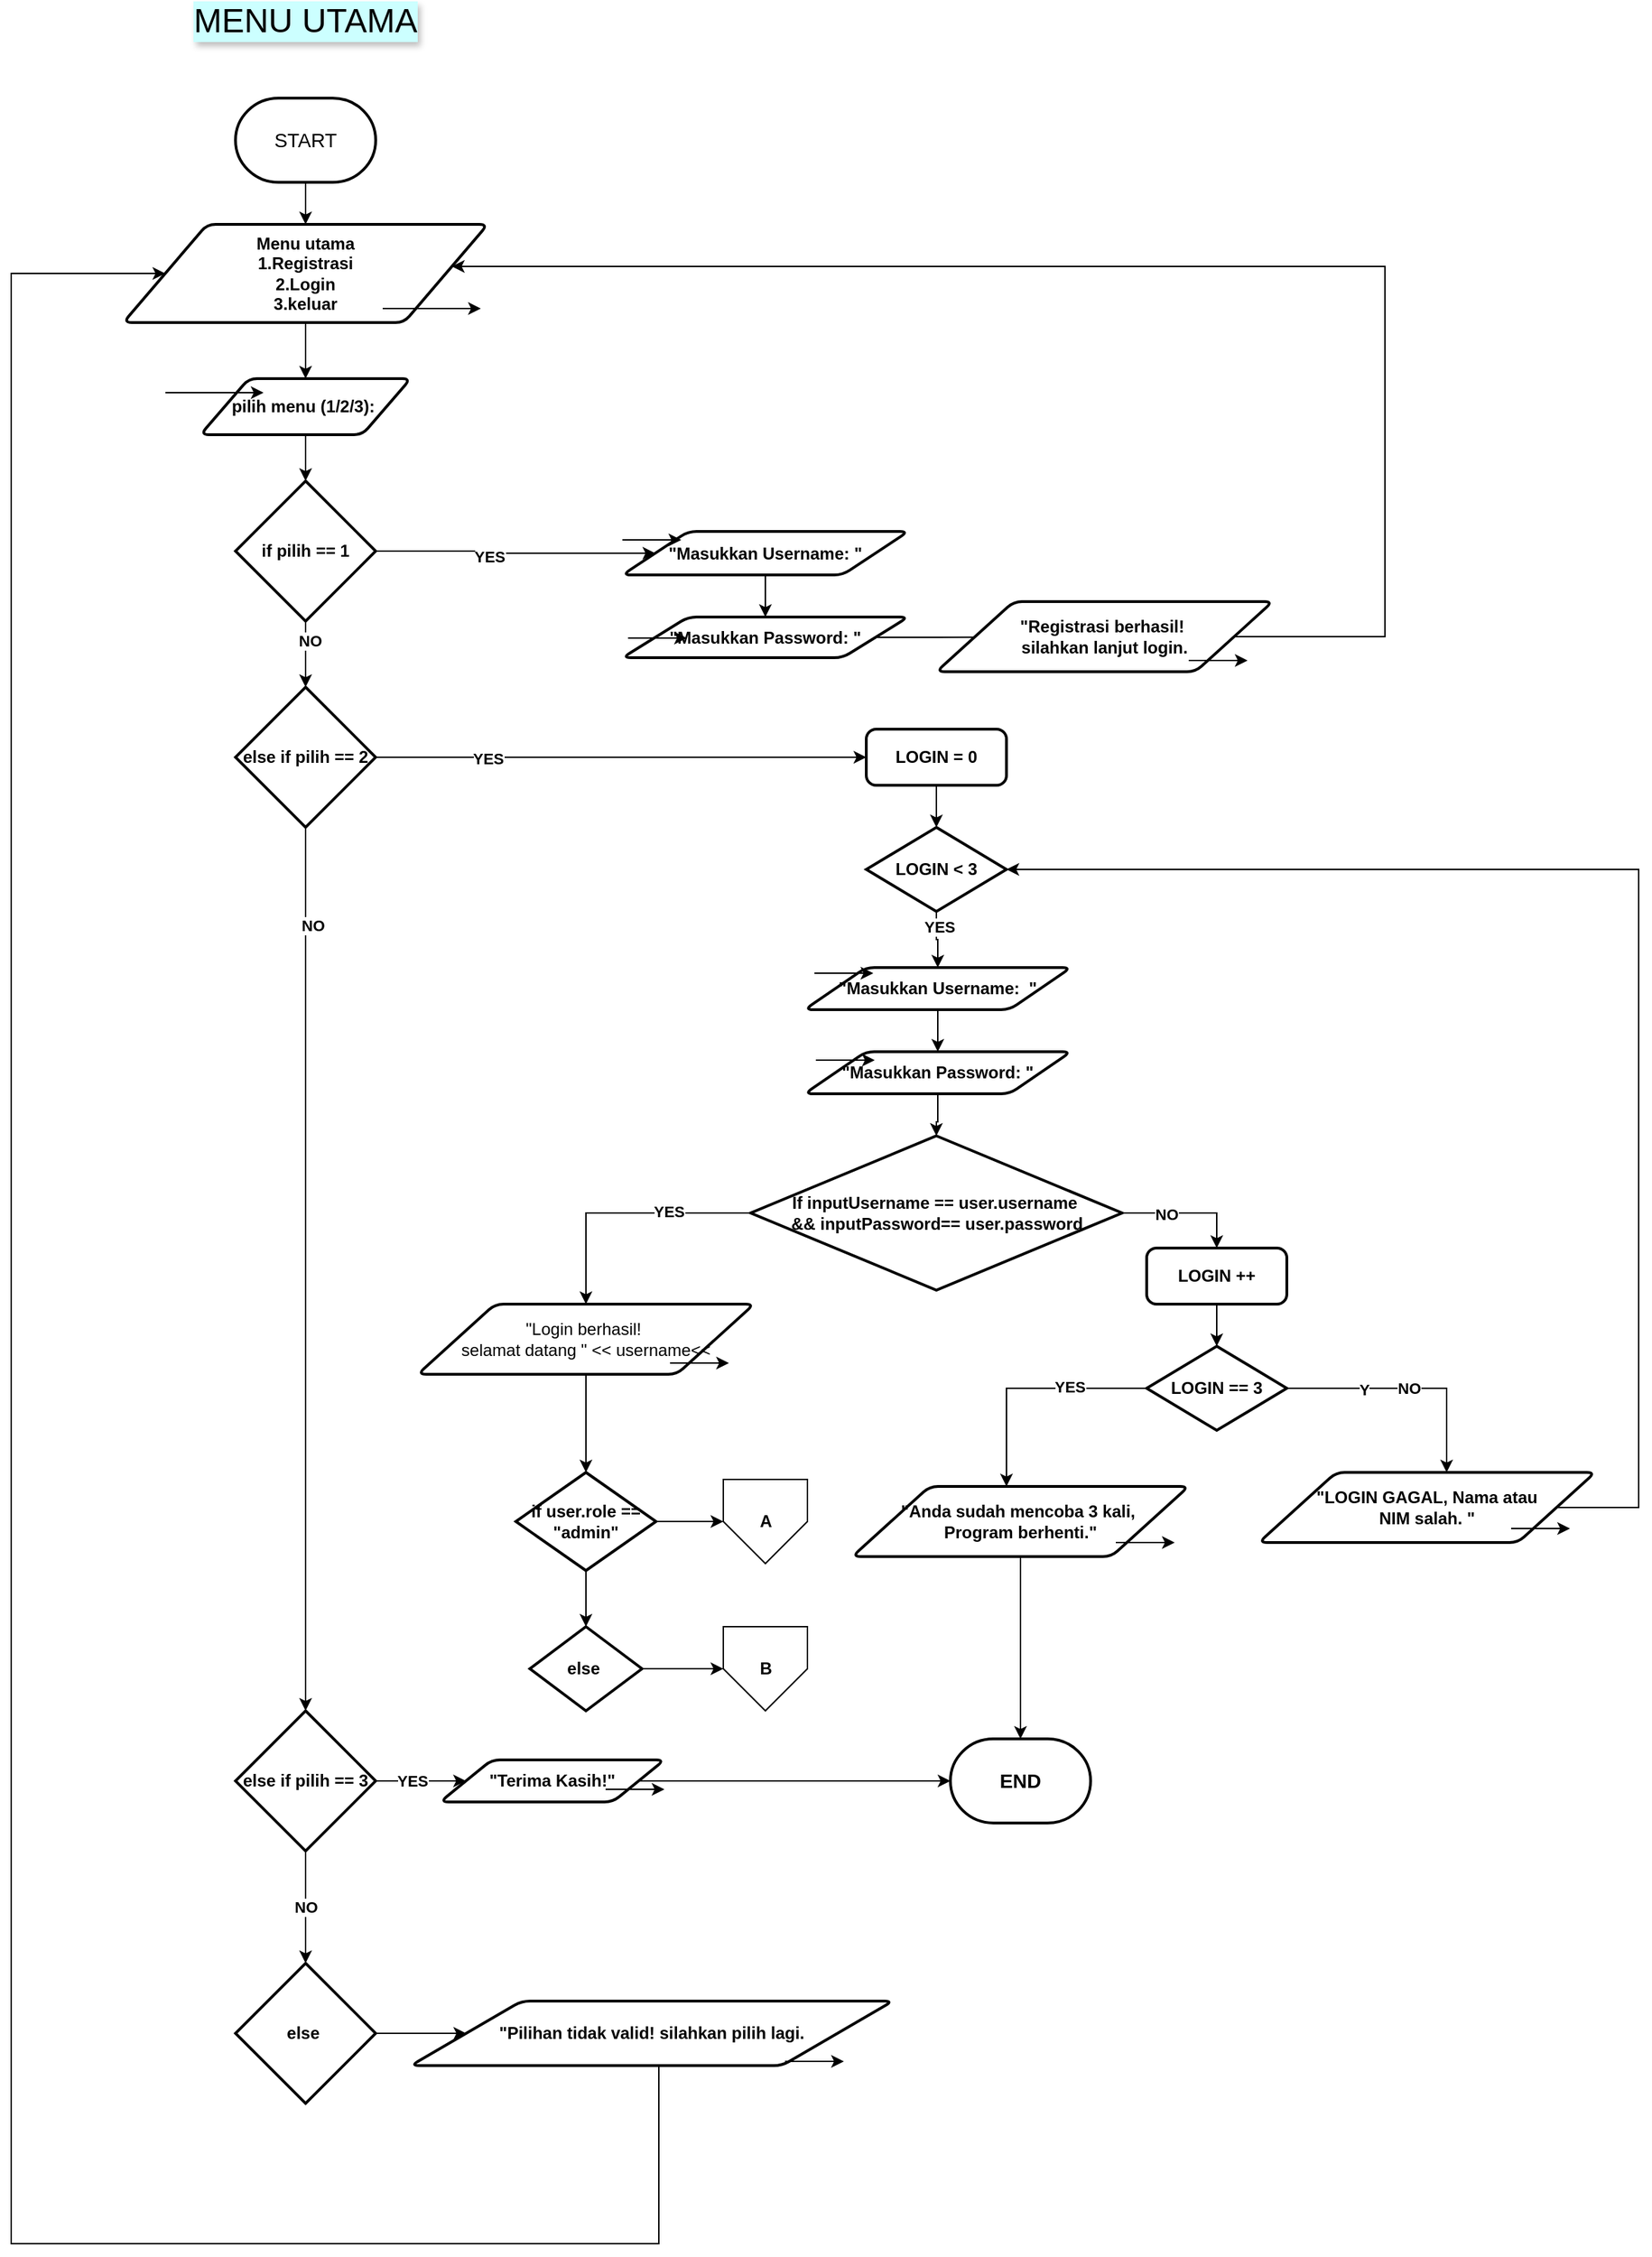 <mxfile version="25.0.2" pages="4">
  <diagram id="R5J_H3_nveJhbDEPPa7U" name="Menu Utama">
    <mxGraphModel dx="1615" dy="1032" grid="1" gridSize="10" guides="1" tooltips="1" connect="1" arrows="1" fold="1" page="1" pageScale="1" pageWidth="827" pageHeight="1169" math="0" shadow="0">
      <root>
        <mxCell id="0" />
        <mxCell id="1" parent="0" />
        <mxCell id="dm3T7YGHRtCTMRjQ782a-1" value="" style="edgeStyle=orthogonalEdgeStyle;rounded=0;orthogonalLoop=1;jettySize=auto;html=1;" parent="1" source="dm3T7YGHRtCTMRjQ782a-2" target="dm3T7YGHRtCTMRjQ782a-38" edge="1">
          <mxGeometry relative="1" as="geometry" />
        </mxCell>
        <mxCell id="dm3T7YGHRtCTMRjQ782a-2" value="&lt;font style=&quot;font-size: 14px;&quot;&gt;START&lt;/font&gt;" style="strokeWidth=2;html=1;shape=mxgraph.flowchart.terminator;whiteSpace=wrap;" parent="1" vertex="1">
          <mxGeometry x="450" y="150" width="100" height="60" as="geometry" />
        </mxCell>
        <mxCell id="dm3T7YGHRtCTMRjQ782a-3" value="" style="edgeStyle=orthogonalEdgeStyle;rounded=0;orthogonalLoop=1;jettySize=auto;html=1;" parent="1" source="dm3T7YGHRtCTMRjQ782a-4" target="dm3T7YGHRtCTMRjQ782a-7" edge="1">
          <mxGeometry relative="1" as="geometry" />
        </mxCell>
        <mxCell id="dm3T7YGHRtCTMRjQ782a-4" value="LOGIN = 0" style="rounded=1;whiteSpace=wrap;html=1;absoluteArcSize=1;arcSize=14;strokeWidth=2;fontStyle=1" parent="1" vertex="1">
          <mxGeometry x="900" y="600" width="100" height="40" as="geometry" />
        </mxCell>
        <mxCell id="dm3T7YGHRtCTMRjQ782a-5" value="" style="edgeStyle=orthogonalEdgeStyle;rounded=0;orthogonalLoop=1;jettySize=auto;html=1;" parent="1" source="dm3T7YGHRtCTMRjQ782a-7" target="dm3T7YGHRtCTMRjQ782a-9" edge="1">
          <mxGeometry relative="1" as="geometry" />
        </mxCell>
        <mxCell id="dm3T7YGHRtCTMRjQ782a-6" value="&lt;b&gt;YES&lt;/b&gt;" style="edgeLabel;html=1;align=center;verticalAlign=middle;resizable=0;points=[];" parent="dm3T7YGHRtCTMRjQ782a-5" vertex="1" connectable="0">
          <mxGeometry x="-0.491" y="2" relative="1" as="geometry">
            <mxPoint as="offset" />
          </mxGeometry>
        </mxCell>
        <mxCell id="dm3T7YGHRtCTMRjQ782a-7" value="LOGIN &amp;lt; 3" style="strokeWidth=2;html=1;shape=mxgraph.flowchart.decision;whiteSpace=wrap;fontStyle=1" parent="1" vertex="1">
          <mxGeometry x="900" y="670" width="100" height="60" as="geometry" />
        </mxCell>
        <mxCell id="dm3T7YGHRtCTMRjQ782a-8" value="" style="edgeStyle=orthogonalEdgeStyle;rounded=0;orthogonalLoop=1;jettySize=auto;html=1;" parent="1" source="dm3T7YGHRtCTMRjQ782a-9" target="dm3T7YGHRtCTMRjQ782a-11" edge="1">
          <mxGeometry relative="1" as="geometry" />
        </mxCell>
        <mxCell id="dm3T7YGHRtCTMRjQ782a-9" value="&quot;Masukkan Username:&amp;nbsp; &quot;" style="shape=parallelogram;html=1;strokeWidth=2;perimeter=parallelogramPerimeter;whiteSpace=wrap;rounded=1;arcSize=12;size=0.23;fontStyle=1" parent="1" vertex="1">
          <mxGeometry x="856" y="770" width="190" height="30" as="geometry" />
        </mxCell>
        <mxCell id="dm3T7YGHRtCTMRjQ782a-10" value="" style="edgeStyle=orthogonalEdgeStyle;rounded=0;orthogonalLoop=1;jettySize=auto;html=1;" parent="1" source="dm3T7YGHRtCTMRjQ782a-11" target="dm3T7YGHRtCTMRjQ782a-16" edge="1">
          <mxGeometry relative="1" as="geometry" />
        </mxCell>
        <mxCell id="dm3T7YGHRtCTMRjQ782a-11" value="&quot;Masukkan Password: &quot;" style="shape=parallelogram;html=1;strokeWidth=2;perimeter=parallelogramPerimeter;whiteSpace=wrap;rounded=1;arcSize=12;size=0.23;fontStyle=1" parent="1" vertex="1">
          <mxGeometry x="856" y="830" width="190" height="30" as="geometry" />
        </mxCell>
        <mxCell id="dm3T7YGHRtCTMRjQ782a-12" style="edgeStyle=orthogonalEdgeStyle;rounded=0;orthogonalLoop=1;jettySize=auto;html=1;exitX=0;exitY=0.5;exitDx=0;exitDy=0;exitPerimeter=0;" parent="1" source="dm3T7YGHRtCTMRjQ782a-16" target="dm3T7YGHRtCTMRjQ782a-18" edge="1">
          <mxGeometry relative="1" as="geometry">
            <Array as="points">
              <mxPoint x="700" y="945" />
            </Array>
          </mxGeometry>
        </mxCell>
        <mxCell id="dm3T7YGHRtCTMRjQ782a-13" value="&lt;b&gt;YES&lt;/b&gt;" style="edgeLabel;html=1;align=center;verticalAlign=middle;resizable=0;points=[];" parent="dm3T7YGHRtCTMRjQ782a-12" vertex="1" connectable="0">
          <mxGeometry x="-0.357" y="-1" relative="1" as="geometry">
            <mxPoint as="offset" />
          </mxGeometry>
        </mxCell>
        <mxCell id="dm3T7YGHRtCTMRjQ782a-14" style="edgeStyle=orthogonalEdgeStyle;rounded=0;orthogonalLoop=1;jettySize=auto;html=1;entryX=0.5;entryY=0;entryDx=0;entryDy=0;" parent="1" source="dm3T7YGHRtCTMRjQ782a-16" target="dm3T7YGHRtCTMRjQ782a-21" edge="1">
          <mxGeometry relative="1" as="geometry" />
        </mxCell>
        <mxCell id="dm3T7YGHRtCTMRjQ782a-15" value="&lt;b&gt;NO&lt;/b&gt;" style="edgeLabel;html=1;align=center;verticalAlign=middle;resizable=0;points=[];" parent="dm3T7YGHRtCTMRjQ782a-14" vertex="1" connectable="0">
          <mxGeometry x="-0.321" y="-1" relative="1" as="geometry">
            <mxPoint as="offset" />
          </mxGeometry>
        </mxCell>
        <mxCell id="dm3T7YGHRtCTMRjQ782a-16" value="If inputUsername == user.username&amp;nbsp;&lt;div&gt;&amp;amp;&amp;amp; inputPassword== user.password&lt;/div&gt;" style="strokeWidth=2;html=1;shape=mxgraph.flowchart.decision;whiteSpace=wrap;fontStyle=1" parent="1" vertex="1">
          <mxGeometry x="817.5" y="890" width="265" height="110" as="geometry" />
        </mxCell>
        <mxCell id="dm3T7YGHRtCTMRjQ782a-77" value="" style="edgeStyle=orthogonalEdgeStyle;rounded=0;orthogonalLoop=1;jettySize=auto;html=1;" parent="1" source="dm3T7YGHRtCTMRjQ782a-18" target="dm3T7YGHRtCTMRjQ782a-76" edge="1">
          <mxGeometry relative="1" as="geometry" />
        </mxCell>
        <mxCell id="dm3T7YGHRtCTMRjQ782a-18" value="&quot;Login berhasil!&amp;nbsp;&lt;div&gt;selamat datang &quot; &amp;lt;&amp;lt; username&amp;lt;&amp;lt;&lt;/div&gt;" style="shape=parallelogram;html=1;strokeWidth=2;perimeter=parallelogramPerimeter;whiteSpace=wrap;rounded=1;arcSize=12;size=0.23;" parent="1" vertex="1">
          <mxGeometry x="580" y="1010" width="240" height="50" as="geometry" />
        </mxCell>
        <mxCell id="dm3T7YGHRtCTMRjQ782a-19" value="A" style="verticalLabelPosition=middle;verticalAlign=middle;html=1;shape=offPageConnector;rounded=0;size=0.5;labelPosition=center;align=center;fontStyle=1" parent="1" vertex="1">
          <mxGeometry x="798" y="1135" width="60" height="60" as="geometry" />
        </mxCell>
        <mxCell id="dm3T7YGHRtCTMRjQ782a-20" value="" style="edgeStyle=orthogonalEdgeStyle;rounded=0;orthogonalLoop=1;jettySize=auto;html=1;" parent="1" source="dm3T7YGHRtCTMRjQ782a-21" target="dm3T7YGHRtCTMRjQ782a-26" edge="1">
          <mxGeometry relative="1" as="geometry" />
        </mxCell>
        <mxCell id="dm3T7YGHRtCTMRjQ782a-21" value="LOGIN ++" style="rounded=1;whiteSpace=wrap;html=1;absoluteArcSize=1;arcSize=14;strokeWidth=2;fontStyle=1" parent="1" vertex="1">
          <mxGeometry x="1100" y="970" width="100" height="40" as="geometry" />
        </mxCell>
        <mxCell id="dm3T7YGHRtCTMRjQ782a-22" style="edgeStyle=orthogonalEdgeStyle;rounded=0;orthogonalLoop=1;jettySize=auto;html=1;" parent="1" source="dm3T7YGHRtCTMRjQ782a-26" target="dm3T7YGHRtCTMRjQ782a-28" edge="1">
          <mxGeometry relative="1" as="geometry">
            <Array as="points">
              <mxPoint x="1000" y="1070" />
            </Array>
          </mxGeometry>
        </mxCell>
        <mxCell id="dm3T7YGHRtCTMRjQ782a-23" value="YES" style="edgeLabel;html=1;align=center;verticalAlign=middle;resizable=0;points=[];fontStyle=1" parent="dm3T7YGHRtCTMRjQ782a-22" vertex="1" connectable="0">
          <mxGeometry x="-0.345" y="-1" relative="1" as="geometry">
            <mxPoint as="offset" />
          </mxGeometry>
        </mxCell>
        <mxCell id="dm3T7YGHRtCTMRjQ782a-24" value="&lt;b&gt;NO&lt;/b&gt;" style="edgeStyle=orthogonalEdgeStyle;rounded=0;orthogonalLoop=1;jettySize=auto;html=1;" parent="1" source="dm3T7YGHRtCTMRjQ782a-26" target="dm3T7YGHRtCTMRjQ782a-30" edge="1">
          <mxGeometry relative="1" as="geometry">
            <mxPoint x="1310" y="1170" as="targetPoint" />
            <Array as="points">
              <mxPoint x="1314" y="1070" />
            </Array>
          </mxGeometry>
        </mxCell>
        <mxCell id="dm3T7YGHRtCTMRjQ782a-25" value="Y" style="edgeLabel;html=1;align=center;verticalAlign=middle;resizable=0;points=[];fontStyle=1" parent="dm3T7YGHRtCTMRjQ782a-24" vertex="1" connectable="0">
          <mxGeometry x="-0.365" y="-1" relative="1" as="geometry">
            <mxPoint as="offset" />
          </mxGeometry>
        </mxCell>
        <mxCell id="dm3T7YGHRtCTMRjQ782a-26" value="LOGIN == 3" style="strokeWidth=2;html=1;shape=mxgraph.flowchart.decision;whiteSpace=wrap;fontStyle=1" parent="1" vertex="1">
          <mxGeometry x="1100" y="1040" width="100" height="60" as="geometry" />
        </mxCell>
        <mxCell id="dm3T7YGHRtCTMRjQ782a-27" value="" style="edgeStyle=orthogonalEdgeStyle;rounded=0;orthogonalLoop=1;jettySize=auto;html=1;" parent="1" source="dm3T7YGHRtCTMRjQ782a-28" target="dm3T7YGHRtCTMRjQ782a-31" edge="1">
          <mxGeometry relative="1" as="geometry" />
        </mxCell>
        <mxCell id="dm3T7YGHRtCTMRjQ782a-28" value="&quot;Anda sudah mencoba 3 kali,&amp;nbsp;&lt;div&gt;Program berhenti.&quot;&lt;/div&gt;" style="shape=parallelogram;html=1;strokeWidth=2;perimeter=parallelogramPerimeter;whiteSpace=wrap;rounded=1;arcSize=12;size=0.23;fontStyle=1" parent="1" vertex="1">
          <mxGeometry x="890" y="1140" width="240" height="50" as="geometry" />
        </mxCell>
        <mxCell id="dm3T7YGHRtCTMRjQ782a-29" style="edgeStyle=orthogonalEdgeStyle;rounded=0;orthogonalLoop=1;jettySize=auto;html=1;entryX=1;entryY=0.5;entryDx=0;entryDy=0;entryPerimeter=0;" parent="1" source="dm3T7YGHRtCTMRjQ782a-30" target="dm3T7YGHRtCTMRjQ782a-7" edge="1">
          <mxGeometry relative="1" as="geometry">
            <mxPoint x="1450" y="695.2" as="targetPoint" />
            <Array as="points">
              <mxPoint x="1451" y="1155" />
              <mxPoint x="1451" y="700" />
            </Array>
          </mxGeometry>
        </mxCell>
        <mxCell id="dm3T7YGHRtCTMRjQ782a-30" value="&quot;LOGIN GAGAL, Nama atau&lt;div&gt;NIM salah. &quot;&lt;/div&gt;" style="shape=parallelogram;html=1;strokeWidth=2;perimeter=parallelogramPerimeter;whiteSpace=wrap;rounded=1;arcSize=12;size=0.23;fontStyle=1" parent="1" vertex="1">
          <mxGeometry x="1180" y="1130" width="240" height="50" as="geometry" />
        </mxCell>
        <mxCell id="dm3T7YGHRtCTMRjQ782a-31" value="&lt;span style=&quot;font-size: 14px;&quot;&gt;END&lt;/span&gt;" style="strokeWidth=2;html=1;shape=mxgraph.flowchart.terminator;whiteSpace=wrap;fontStyle=1" parent="1" vertex="1">
          <mxGeometry x="960" y="1320" width="100" height="60" as="geometry" />
        </mxCell>
        <mxCell id="dm3T7YGHRtCTMRjQ782a-32" value="" style="endArrow=classic;html=1;rounded=0;" parent="1" edge="1">
          <mxGeometry width="50" height="50" relative="1" as="geometry">
            <mxPoint x="864" y="836" as="sourcePoint" />
            <mxPoint x="906" y="836" as="targetPoint" />
          </mxGeometry>
        </mxCell>
        <mxCell id="dm3T7YGHRtCTMRjQ782a-33" value="" style="endArrow=classic;html=1;rounded=0;" parent="1" edge="1">
          <mxGeometry width="50" height="50" relative="1" as="geometry">
            <mxPoint x="863" y="774" as="sourcePoint" />
            <mxPoint x="905" y="774" as="targetPoint" />
          </mxGeometry>
        </mxCell>
        <mxCell id="dm3T7YGHRtCTMRjQ782a-34" value="" style="endArrow=classic;html=1;rounded=0;" parent="1" edge="1">
          <mxGeometry width="50" height="50" relative="1" as="geometry">
            <mxPoint x="1078" y="1180" as="sourcePoint" />
            <mxPoint x="1120" y="1180" as="targetPoint" />
          </mxGeometry>
        </mxCell>
        <mxCell id="dm3T7YGHRtCTMRjQ782a-35" value="" style="endArrow=classic;html=1;rounded=0;" parent="1" edge="1">
          <mxGeometry width="50" height="50" relative="1" as="geometry">
            <mxPoint x="1360" y="1170" as="sourcePoint" />
            <mxPoint x="1402" y="1170" as="targetPoint" />
          </mxGeometry>
        </mxCell>
        <mxCell id="dm3T7YGHRtCTMRjQ782a-36" value="" style="endArrow=classic;html=1;rounded=0;" parent="1" edge="1">
          <mxGeometry width="50" height="50" relative="1" as="geometry">
            <mxPoint x="760" y="1052" as="sourcePoint" />
            <mxPoint x="802" y="1052" as="targetPoint" />
          </mxGeometry>
        </mxCell>
        <mxCell id="dm3T7YGHRtCTMRjQ782a-37" value="&lt;font style=&quot;font-size: 24px;&quot;&gt;MENU UTAMA&lt;/font&gt;" style="text;html=1;align=center;verticalAlign=middle;whiteSpace=wrap;rounded=0;textShadow=1;labelBackgroundColor=#CCFFFF;" parent="1" vertex="1">
          <mxGeometry x="375" y="80" width="250" height="30" as="geometry" />
        </mxCell>
        <mxCell id="dm3T7YGHRtCTMRjQ782a-38" value="Menu utama&lt;div&gt;1.Registrasi&lt;/div&gt;&lt;div&gt;2.Login&lt;/div&gt;&lt;div&gt;3.keluar&lt;/div&gt;" style="shape=parallelogram;html=1;strokeWidth=2;perimeter=parallelogramPerimeter;whiteSpace=wrap;rounded=1;arcSize=12;size=0.23;fontStyle=1" parent="1" vertex="1">
          <mxGeometry x="370" y="240" width="260" height="70" as="geometry" />
        </mxCell>
        <mxCell id="dm3T7YGHRtCTMRjQ782a-39" style="edgeStyle=orthogonalEdgeStyle;rounded=0;orthogonalLoop=1;jettySize=auto;html=1;" parent="1" source="dm3T7YGHRtCTMRjQ782a-43" target="dm3T7YGHRtCTMRjQ782a-50" edge="1">
          <mxGeometry relative="1" as="geometry" />
        </mxCell>
        <mxCell id="dm3T7YGHRtCTMRjQ782a-40" value="&lt;b&gt;YES&lt;/b&gt;" style="edgeLabel;html=1;align=center;verticalAlign=middle;resizable=0;points=[];" parent="dm3T7YGHRtCTMRjQ782a-39" vertex="1" connectable="0">
          <mxGeometry x="-0.192" y="-4" relative="1" as="geometry">
            <mxPoint as="offset" />
          </mxGeometry>
        </mxCell>
        <mxCell id="dm3T7YGHRtCTMRjQ782a-41" value="" style="edgeStyle=orthogonalEdgeStyle;rounded=0;orthogonalLoop=1;jettySize=auto;html=1;" parent="1" source="dm3T7YGHRtCTMRjQ782a-43" target="dm3T7YGHRtCTMRjQ782a-48" edge="1">
          <mxGeometry relative="1" as="geometry" />
        </mxCell>
        <mxCell id="dm3T7YGHRtCTMRjQ782a-42" value="&lt;b&gt;NO&lt;/b&gt;" style="edgeLabel;html=1;align=center;verticalAlign=middle;resizable=0;points=[];" parent="dm3T7YGHRtCTMRjQ782a-41" vertex="1" connectable="0">
          <mxGeometry x="-0.398" y="3" relative="1" as="geometry">
            <mxPoint as="offset" />
          </mxGeometry>
        </mxCell>
        <mxCell id="dm3T7YGHRtCTMRjQ782a-43" value="if pilih == 1" style="strokeWidth=2;html=1;shape=mxgraph.flowchart.decision;whiteSpace=wrap;fontStyle=1" parent="1" vertex="1">
          <mxGeometry x="450" y="423" width="100" height="100" as="geometry" />
        </mxCell>
        <mxCell id="dm3T7YGHRtCTMRjQ782a-44" style="edgeStyle=orthogonalEdgeStyle;rounded=0;orthogonalLoop=1;jettySize=auto;html=1;entryX=0;entryY=0.5;entryDx=0;entryDy=0;" parent="1" source="dm3T7YGHRtCTMRjQ782a-48" target="dm3T7YGHRtCTMRjQ782a-4" edge="1">
          <mxGeometry relative="1" as="geometry" />
        </mxCell>
        <mxCell id="dm3T7YGHRtCTMRjQ782a-45" value="&lt;b&gt;YES&lt;/b&gt;" style="edgeLabel;html=1;align=center;verticalAlign=middle;resizable=0;points=[];" parent="dm3T7YGHRtCTMRjQ782a-44" vertex="1" connectable="0">
          <mxGeometry x="-0.544" y="-1" relative="1" as="geometry">
            <mxPoint as="offset" />
          </mxGeometry>
        </mxCell>
        <mxCell id="dm3T7YGHRtCTMRjQ782a-46" style="edgeStyle=orthogonalEdgeStyle;rounded=0;orthogonalLoop=1;jettySize=auto;html=1;" parent="1" source="dm3T7YGHRtCTMRjQ782a-48" target="dm3T7YGHRtCTMRjQ782a-58" edge="1">
          <mxGeometry relative="1" as="geometry" />
        </mxCell>
        <mxCell id="dm3T7YGHRtCTMRjQ782a-47" value="&lt;b&gt;NO&lt;/b&gt;" style="edgeLabel;html=1;align=center;verticalAlign=middle;resizable=0;points=[];" parent="dm3T7YGHRtCTMRjQ782a-46" vertex="1" connectable="0">
          <mxGeometry x="-0.779" y="5" relative="1" as="geometry">
            <mxPoint as="offset" />
          </mxGeometry>
        </mxCell>
        <mxCell id="dm3T7YGHRtCTMRjQ782a-48" value="else if pilih == 2" style="strokeWidth=2;html=1;shape=mxgraph.flowchart.decision;whiteSpace=wrap;fontStyle=1" parent="1" vertex="1">
          <mxGeometry x="450" y="570" width="100" height="100" as="geometry" />
        </mxCell>
        <mxCell id="dm3T7YGHRtCTMRjQ782a-49" value="" style="edgeStyle=orthogonalEdgeStyle;rounded=0;orthogonalLoop=1;jettySize=auto;html=1;" parent="1" source="dm3T7YGHRtCTMRjQ782a-50" target="dm3T7YGHRtCTMRjQ782a-52" edge="1">
          <mxGeometry relative="1" as="geometry" />
        </mxCell>
        <mxCell id="dm3T7YGHRtCTMRjQ782a-50" value="&quot;Masukkan Username: &quot;" style="shape=parallelogram;html=1;strokeWidth=2;perimeter=parallelogramPerimeter;whiteSpace=wrap;rounded=1;arcSize=12;size=0.23;fontStyle=1" parent="1" vertex="1">
          <mxGeometry x="726" y="459" width="204" height="31" as="geometry" />
        </mxCell>
        <mxCell id="dm3T7YGHRtCTMRjQ782a-51" style="edgeStyle=orthogonalEdgeStyle;rounded=0;orthogonalLoop=1;jettySize=auto;html=1;" parent="1" source="dm3T7YGHRtCTMRjQ782a-52" target="dm3T7YGHRtCTMRjQ782a-71" edge="1">
          <mxGeometry relative="1" as="geometry" />
        </mxCell>
        <mxCell id="dm3T7YGHRtCTMRjQ782a-52" value="&quot;Masukkan Password: &quot;" style="shape=parallelogram;html=1;strokeWidth=2;perimeter=parallelogramPerimeter;whiteSpace=wrap;rounded=1;arcSize=12;size=0.23;fontStyle=1" parent="1" vertex="1">
          <mxGeometry x="726" y="520" width="204" height="29" as="geometry" />
        </mxCell>
        <mxCell id="dm3T7YGHRtCTMRjQ782a-53" value="" style="endArrow=classic;html=1;rounded=0;" parent="1" edge="1">
          <mxGeometry width="50" height="50" relative="1" as="geometry">
            <mxPoint x="726" y="465" as="sourcePoint" />
            <mxPoint x="768" y="465" as="targetPoint" />
          </mxGeometry>
        </mxCell>
        <mxCell id="dm3T7YGHRtCTMRjQ782a-54" value="" style="edgeStyle=orthogonalEdgeStyle;rounded=0;orthogonalLoop=1;jettySize=auto;html=1;" parent="1" source="dm3T7YGHRtCTMRjQ782a-58" target="dm3T7YGHRtCTMRjQ782a-60" edge="1">
          <mxGeometry relative="1" as="geometry" />
        </mxCell>
        <mxCell id="dm3T7YGHRtCTMRjQ782a-55" value="&lt;b&gt;NO&lt;/b&gt;" style="edgeLabel;html=1;align=center;verticalAlign=middle;resizable=0;points=[];" parent="dm3T7YGHRtCTMRjQ782a-54" vertex="1" connectable="0">
          <mxGeometry x="-0.01" relative="1" as="geometry">
            <mxPoint as="offset" />
          </mxGeometry>
        </mxCell>
        <mxCell id="dm3T7YGHRtCTMRjQ782a-56" style="edgeStyle=orthogonalEdgeStyle;rounded=0;orthogonalLoop=1;jettySize=auto;html=1;entryX=0;entryY=0.5;entryDx=0;entryDy=0;" parent="1" source="dm3T7YGHRtCTMRjQ782a-58" target="dm3T7YGHRtCTMRjQ782a-62" edge="1">
          <mxGeometry relative="1" as="geometry" />
        </mxCell>
        <mxCell id="dm3T7YGHRtCTMRjQ782a-57" value="&lt;b&gt;YES&lt;/b&gt;" style="edgeLabel;html=1;align=center;verticalAlign=middle;resizable=0;points=[];" parent="dm3T7YGHRtCTMRjQ782a-56" vertex="1" connectable="0">
          <mxGeometry x="-0.215" relative="1" as="geometry">
            <mxPoint as="offset" />
          </mxGeometry>
        </mxCell>
        <mxCell id="dm3T7YGHRtCTMRjQ782a-58" value="else if pilih == 3" style="strokeWidth=2;html=1;shape=mxgraph.flowchart.decision;whiteSpace=wrap;fontStyle=1" parent="1" vertex="1">
          <mxGeometry x="450" y="1300" width="100" height="100" as="geometry" />
        </mxCell>
        <mxCell id="dm3T7YGHRtCTMRjQ782a-59" value="" style="edgeStyle=orthogonalEdgeStyle;rounded=0;orthogonalLoop=1;jettySize=auto;html=1;" parent="1" source="dm3T7YGHRtCTMRjQ782a-60" target="dm3T7YGHRtCTMRjQ782a-65" edge="1">
          <mxGeometry relative="1" as="geometry" />
        </mxCell>
        <mxCell id="dm3T7YGHRtCTMRjQ782a-60" value="else&amp;nbsp;" style="strokeWidth=2;html=1;shape=mxgraph.flowchart.decision;whiteSpace=wrap;fontStyle=1" parent="1" vertex="1">
          <mxGeometry x="450" y="1480" width="100" height="100" as="geometry" />
        </mxCell>
        <mxCell id="dm3T7YGHRtCTMRjQ782a-61" style="edgeStyle=orthogonalEdgeStyle;rounded=0;orthogonalLoop=1;jettySize=auto;html=1;entryX=0;entryY=0.5;entryDx=0;entryDy=0;entryPerimeter=0;" parent="1" source="dm3T7YGHRtCTMRjQ782a-62" target="dm3T7YGHRtCTMRjQ782a-31" edge="1">
          <mxGeometry relative="1" as="geometry">
            <mxPoint x="720" y="1390" as="targetPoint" />
            <Array as="points">
              <mxPoint x="940" y="1350" />
            </Array>
          </mxGeometry>
        </mxCell>
        <mxCell id="dm3T7YGHRtCTMRjQ782a-62" value="&quot;Terima Kasih!&quot;" style="shape=parallelogram;html=1;strokeWidth=2;perimeter=parallelogramPerimeter;whiteSpace=wrap;rounded=1;arcSize=12;size=0.23;fontStyle=1" parent="1" vertex="1">
          <mxGeometry x="596" y="1335" width="160" height="30" as="geometry" />
        </mxCell>
        <mxCell id="dm3T7YGHRtCTMRjQ782a-63" value="" style="endArrow=classic;html=1;rounded=0;" parent="1" edge="1">
          <mxGeometry width="50" height="50" relative="1" as="geometry">
            <mxPoint x="714" y="1356" as="sourcePoint" />
            <mxPoint x="756" y="1356" as="targetPoint" />
          </mxGeometry>
        </mxCell>
        <mxCell id="dm3T7YGHRtCTMRjQ782a-64" style="edgeStyle=orthogonalEdgeStyle;rounded=0;orthogonalLoop=1;jettySize=auto;html=1;" parent="1" source="dm3T7YGHRtCTMRjQ782a-65" target="dm3T7YGHRtCTMRjQ782a-38" edge="1">
          <mxGeometry relative="1" as="geometry">
            <mxPoint x="290" y="270" as="targetPoint" />
            <Array as="points">
              <mxPoint x="752" y="1680" />
              <mxPoint x="290" y="1680" />
              <mxPoint x="290" y="275" />
            </Array>
          </mxGeometry>
        </mxCell>
        <mxCell id="dm3T7YGHRtCTMRjQ782a-65" value="&quot;Pilihan tidak valid! silahkan pilih lagi." style="shape=parallelogram;html=1;strokeWidth=2;perimeter=parallelogramPerimeter;whiteSpace=wrap;rounded=1;arcSize=12;size=0.23;fontStyle=1" parent="1" vertex="1">
          <mxGeometry x="575" y="1507" width="344" height="46" as="geometry" />
        </mxCell>
        <mxCell id="dm3T7YGHRtCTMRjQ782a-66" value="" style="endArrow=classic;html=1;rounded=0;" parent="1" edge="1">
          <mxGeometry width="50" height="50" relative="1" as="geometry">
            <mxPoint x="842" y="1550" as="sourcePoint" />
            <mxPoint x="884" y="1550" as="targetPoint" />
          </mxGeometry>
        </mxCell>
        <mxCell id="dm3T7YGHRtCTMRjQ782a-67" value="" style="edgeStyle=orthogonalEdgeStyle;rounded=0;orthogonalLoop=1;jettySize=auto;html=1;" parent="1" source="dm3T7YGHRtCTMRjQ782a-68" target="dm3T7YGHRtCTMRjQ782a-43" edge="1">
          <mxGeometry relative="1" as="geometry" />
        </mxCell>
        <mxCell id="dm3T7YGHRtCTMRjQ782a-68" value="pilih menu (1/2/3):&amp;nbsp;" style="shape=parallelogram;html=1;strokeWidth=2;perimeter=parallelogramPerimeter;whiteSpace=wrap;rounded=1;arcSize=12;size=0.23;fontStyle=1" parent="1" vertex="1">
          <mxGeometry x="425" y="350" width="150" height="40" as="geometry" />
        </mxCell>
        <mxCell id="dm3T7YGHRtCTMRjQ782a-69" style="edgeStyle=orthogonalEdgeStyle;rounded=0;orthogonalLoop=1;jettySize=auto;html=1;entryX=0.5;entryY=0;entryDx=0;entryDy=0;" parent="1" source="dm3T7YGHRtCTMRjQ782a-38" target="dm3T7YGHRtCTMRjQ782a-68" edge="1">
          <mxGeometry relative="1" as="geometry" />
        </mxCell>
        <mxCell id="dm3T7YGHRtCTMRjQ782a-70" style="edgeStyle=orthogonalEdgeStyle;rounded=0;orthogonalLoop=1;jettySize=auto;html=1;" parent="1" source="dm3T7YGHRtCTMRjQ782a-71" target="dm3T7YGHRtCTMRjQ782a-38" edge="1">
          <mxGeometry relative="1" as="geometry">
            <mxPoint x="1250.0" y="270" as="targetPoint" />
            <Array as="points">
              <mxPoint x="1270" y="534" />
              <mxPoint x="1270" y="270" />
            </Array>
          </mxGeometry>
        </mxCell>
        <mxCell id="dm3T7YGHRtCTMRjQ782a-71" value="&quot;Registrasi berhasil!&amp;nbsp;&lt;div&gt;silahkan lanjut login.&lt;/div&gt;" style="shape=parallelogram;html=1;strokeWidth=2;perimeter=parallelogramPerimeter;whiteSpace=wrap;rounded=1;arcSize=12;size=0.23;fontStyle=1" parent="1" vertex="1">
          <mxGeometry x="950" y="509" width="240" height="50" as="geometry" />
        </mxCell>
        <mxCell id="dm3T7YGHRtCTMRjQ782a-72" value="" style="endArrow=classic;html=1;rounded=0;" parent="1" edge="1">
          <mxGeometry width="50" height="50" relative="1" as="geometry">
            <mxPoint x="1130" y="551" as="sourcePoint" />
            <mxPoint x="1172" y="551" as="targetPoint" />
          </mxGeometry>
        </mxCell>
        <mxCell id="dm3T7YGHRtCTMRjQ782a-73" value="" style="endArrow=classic;html=1;rounded=0;" parent="1" edge="1">
          <mxGeometry width="50" height="50" relative="1" as="geometry">
            <mxPoint x="730" y="535" as="sourcePoint" />
            <mxPoint x="772" y="535" as="targetPoint" />
          </mxGeometry>
        </mxCell>
        <mxCell id="dm3T7YGHRtCTMRjQ782a-74" value="" style="endArrow=classic;html=1;rounded=0;" parent="1" edge="1">
          <mxGeometry width="50" height="50" relative="1" as="geometry">
            <mxPoint x="400" y="360" as="sourcePoint" />
            <mxPoint x="470" y="360" as="targetPoint" />
            <Array as="points">
              <mxPoint x="420" y="360" />
              <mxPoint x="410" y="360" />
            </Array>
          </mxGeometry>
        </mxCell>
        <mxCell id="dm3T7YGHRtCTMRjQ782a-75" value="" style="endArrow=classic;html=1;rounded=0;" parent="1" edge="1">
          <mxGeometry width="50" height="50" relative="1" as="geometry">
            <mxPoint x="555" y="300" as="sourcePoint" />
            <mxPoint x="625" y="300" as="targetPoint" />
            <Array as="points">
              <mxPoint x="575" y="300" />
              <mxPoint x="565" y="300" />
            </Array>
          </mxGeometry>
        </mxCell>
        <mxCell id="dm3T7YGHRtCTMRjQ782a-78" value="" style="edgeStyle=orthogonalEdgeStyle;rounded=0;orthogonalLoop=1;jettySize=auto;html=1;" parent="1" source="dm3T7YGHRtCTMRjQ782a-76" target="dm3T7YGHRtCTMRjQ782a-19" edge="1">
          <mxGeometry relative="1" as="geometry" />
        </mxCell>
        <mxCell id="o8LNpb4AMjb7M9lEXD9h-2" value="" style="edgeStyle=orthogonalEdgeStyle;rounded=0;orthogonalLoop=1;jettySize=auto;html=1;" parent="1" source="dm3T7YGHRtCTMRjQ782a-76" target="o8LNpb4AMjb7M9lEXD9h-1" edge="1">
          <mxGeometry relative="1" as="geometry" />
        </mxCell>
        <mxCell id="dm3T7YGHRtCTMRjQ782a-76" value="if user.role == &quot;admin&quot;" style="strokeWidth=2;html=1;shape=mxgraph.flowchart.decision;whiteSpace=wrap;fontStyle=1" parent="1" vertex="1">
          <mxGeometry x="650" y="1130" width="100" height="70" as="geometry" />
        </mxCell>
        <mxCell id="o8LNpb4AMjb7M9lEXD9h-4" value="" style="edgeStyle=orthogonalEdgeStyle;rounded=0;orthogonalLoop=1;jettySize=auto;html=1;" parent="1" source="o8LNpb4AMjb7M9lEXD9h-1" target="o8LNpb4AMjb7M9lEXD9h-3" edge="1">
          <mxGeometry relative="1" as="geometry" />
        </mxCell>
        <mxCell id="o8LNpb4AMjb7M9lEXD9h-1" value="else&amp;nbsp;" style="strokeWidth=2;html=1;shape=mxgraph.flowchart.decision;whiteSpace=wrap;fontStyle=1" parent="1" vertex="1">
          <mxGeometry x="660" y="1240" width="80" height="60" as="geometry" />
        </mxCell>
        <mxCell id="o8LNpb4AMjb7M9lEXD9h-3" value="B" style="verticalLabelPosition=middle;verticalAlign=middle;html=1;shape=offPageConnector;rounded=0;size=0.5;labelPosition=center;align=center;fontStyle=1" parent="1" vertex="1">
          <mxGeometry x="798" y="1240" width="60" height="60" as="geometry" />
        </mxCell>
      </root>
    </mxGraphModel>
  </diagram>
  <diagram name="Menu Tiket Admin" id="aCUYDer8D8V_3P-I0jYG">
    <mxGraphModel dx="1400" dy="895" grid="1" gridSize="10" guides="1" tooltips="1" connect="1" arrows="1" fold="1" page="1" pageScale="1" pageWidth="827" pageHeight="1169" math="0" shadow="0">
      <root>
        <mxCell id="0" />
        <mxCell id="1" parent="0" />
        <mxCell id="gvDB-3mFa1OPKRQiVjzO-5" value="&lt;font style=&quot;font-size: 24px;&quot;&gt;MENU TIKET ADMIN&lt;/font&gt;" style="text;html=1;align=center;verticalAlign=middle;whiteSpace=wrap;rounded=0;fillColor=#CCFFFF;fontStyle=1" parent="1" vertex="1">
          <mxGeometry x="286.5" y="20" width="270" height="30" as="geometry" />
        </mxCell>
        <mxCell id="2DqSAR6jqPEExU2KCkUM-65" style="edgeStyle=orthogonalEdgeStyle;rounded=0;orthogonalLoop=1;jettySize=auto;html=1;entryX=0.5;entryY=0;entryDx=0;entryDy=0;" parent="1" source="2DqSAR6jqPEExU2KCkUM-1" target="2DqSAR6jqPEExU2KCkUM-7" edge="1">
          <mxGeometry relative="1" as="geometry" />
        </mxCell>
        <mxCell id="2DqSAR6jqPEExU2KCkUM-1" value="A" style="verticalLabelPosition=middle;verticalAlign=middle;html=1;shape=offPageConnector;rounded=0;size=0.5;labelPosition=center;align=center;fontStyle=1" parent="1" vertex="1">
          <mxGeometry x="409" y="80" width="60" height="60" as="geometry" />
        </mxCell>
        <mxCell id="2DqSAR6jqPEExU2KCkUM-10" value="" style="edgeStyle=orthogonalEdgeStyle;rounded=0;orthogonalLoop=1;jettySize=auto;html=1;" parent="1" source="2DqSAR6jqPEExU2KCkUM-7" target="2DqSAR6jqPEExU2KCkUM-9" edge="1">
          <mxGeometry relative="1" as="geometry" />
        </mxCell>
        <mxCell id="2DqSAR6jqPEExU2KCkUM-7" value="&quot;Pilih menu(1/2/3/4/5): &quot;" style="shape=parallelogram;html=1;strokeWidth=2;perimeter=parallelogramPerimeter;whiteSpace=wrap;rounded=1;arcSize=12;size=0.23;fontStyle=1" parent="1" vertex="1">
          <mxGeometry x="339" y="210" width="200" height="30" as="geometry" />
        </mxCell>
        <mxCell id="2DqSAR6jqPEExU2KCkUM-12" value="" style="edgeStyle=orthogonalEdgeStyle;rounded=0;orthogonalLoop=1;jettySize=auto;html=1;" parent="1" source="2DqSAR6jqPEExU2KCkUM-9" target="2DqSAR6jqPEExU2KCkUM-11" edge="1">
          <mxGeometry relative="1" as="geometry" />
        </mxCell>
        <mxCell id="TAaNr2mikNiugz7PP8oj-17" value="NO" style="edgeLabel;html=1;align=center;verticalAlign=middle;resizable=0;points=[];" parent="2DqSAR6jqPEExU2KCkUM-12" vertex="1" connectable="0">
          <mxGeometry x="-0.685" y="-2" relative="1" as="geometry">
            <mxPoint as="offset" />
          </mxGeometry>
        </mxCell>
        <mxCell id="2DqSAR6jqPEExU2KCkUM-23" value="" style="edgeStyle=orthogonalEdgeStyle;rounded=0;orthogonalLoop=1;jettySize=auto;html=1;" parent="1" source="2DqSAR6jqPEExU2KCkUM-9" target="2DqSAR6jqPEExU2KCkUM-22" edge="1">
          <mxGeometry relative="1" as="geometry" />
        </mxCell>
        <mxCell id="TAaNr2mikNiugz7PP8oj-16" value="YES" style="edgeLabel;html=1;align=center;verticalAlign=middle;resizable=0;points=[];" parent="2DqSAR6jqPEExU2KCkUM-23" vertex="1" connectable="0">
          <mxGeometry x="-0.121" y="2" relative="1" as="geometry">
            <mxPoint as="offset" />
          </mxGeometry>
        </mxCell>
        <mxCell id="2DqSAR6jqPEExU2KCkUM-9" value="&lt;span style=&quot;font-size: 16px;&quot;&gt;case 1&lt;/span&gt;" style="strokeWidth=2;html=1;shape=mxgraph.flowchart.decision;whiteSpace=wrap;fontStyle=1" parent="1" vertex="1">
          <mxGeometry x="60" y="290" width="80" height="65" as="geometry" />
        </mxCell>
        <mxCell id="2DqSAR6jqPEExU2KCkUM-14" value="" style="edgeStyle=orthogonalEdgeStyle;rounded=0;orthogonalLoop=1;jettySize=auto;html=1;" parent="1" source="2DqSAR6jqPEExU2KCkUM-11" target="2DqSAR6jqPEExU2KCkUM-13" edge="1">
          <mxGeometry relative="1" as="geometry" />
        </mxCell>
        <mxCell id="TAaNr2mikNiugz7PP8oj-14" value="NO" style="edgeLabel;html=1;align=center;verticalAlign=middle;resizable=0;points=[];" parent="2DqSAR6jqPEExU2KCkUM-14" vertex="1" connectable="0">
          <mxGeometry x="0.194" relative="1" as="geometry">
            <mxPoint as="offset" />
          </mxGeometry>
        </mxCell>
        <mxCell id="TAaNr2mikNiugz7PP8oj-1" value="" style="edgeStyle=orthogonalEdgeStyle;rounded=0;orthogonalLoop=1;jettySize=auto;html=1;" parent="1" source="2DqSAR6jqPEExU2KCkUM-11" target="2DqSAR6jqPEExU2KCkUM-28" edge="1">
          <mxGeometry relative="1" as="geometry" />
        </mxCell>
        <mxCell id="TAaNr2mikNiugz7PP8oj-15" value="YES" style="edgeLabel;html=1;align=center;verticalAlign=middle;resizable=0;points=[];" parent="TAaNr2mikNiugz7PP8oj-1" vertex="1" connectable="0">
          <mxGeometry x="-0.307" y="1" relative="1" as="geometry">
            <mxPoint x="-11" as="offset" />
          </mxGeometry>
        </mxCell>
        <mxCell id="2DqSAR6jqPEExU2KCkUM-11" value="&lt;span style=&quot;font-size: 16px;&quot;&gt;case 2&lt;/span&gt;" style="strokeWidth=2;html=1;shape=mxgraph.flowchart.decision;whiteSpace=wrap;fontStyle=1" parent="1" vertex="1">
          <mxGeometry x="63.88" y="402.5" width="72.25" height="65" as="geometry" />
        </mxCell>
        <mxCell id="2DqSAR6jqPEExU2KCkUM-16" value="" style="edgeStyle=orthogonalEdgeStyle;rounded=0;orthogonalLoop=1;jettySize=auto;html=1;" parent="1" source="2DqSAR6jqPEExU2KCkUM-13" target="2DqSAR6jqPEExU2KCkUM-15" edge="1">
          <mxGeometry relative="1" as="geometry" />
        </mxCell>
        <mxCell id="TAaNr2mikNiugz7PP8oj-13" value="NO" style="edgeLabel;html=1;align=center;verticalAlign=middle;resizable=0;points=[];" parent="2DqSAR6jqPEExU2KCkUM-16" vertex="1" connectable="0">
          <mxGeometry x="-0.163" relative="1" as="geometry">
            <mxPoint as="offset" />
          </mxGeometry>
        </mxCell>
        <mxCell id="2DqSAR6jqPEExU2KCkUM-33" value="" style="edgeStyle=orthogonalEdgeStyle;rounded=0;orthogonalLoop=1;jettySize=auto;html=1;" parent="1" source="2DqSAR6jqPEExU2KCkUM-13" target="2DqSAR6jqPEExU2KCkUM-31" edge="1">
          <mxGeometry relative="1" as="geometry" />
        </mxCell>
        <mxCell id="TAaNr2mikNiugz7PP8oj-12" value="YES" style="edgeLabel;html=1;align=center;verticalAlign=middle;resizable=0;points=[];" parent="2DqSAR6jqPEExU2KCkUM-33" vertex="1" connectable="0">
          <mxGeometry x="-0.219" y="-2" relative="1" as="geometry">
            <mxPoint as="offset" />
          </mxGeometry>
        </mxCell>
        <mxCell id="2DqSAR6jqPEExU2KCkUM-13" value="&lt;span style=&quot;font-size: 16px;&quot;&gt;case 3&lt;/span&gt;" style="strokeWidth=2;html=1;shape=mxgraph.flowchart.decision;whiteSpace=wrap;fontStyle=1" parent="1" vertex="1">
          <mxGeometry x="64.5" y="510" width="75.5" height="70" as="geometry" />
        </mxCell>
        <mxCell id="2DqSAR6jqPEExU2KCkUM-43" value="" style="edgeStyle=orthogonalEdgeStyle;rounded=0;orthogonalLoop=1;jettySize=auto;html=1;" parent="1" source="2DqSAR6jqPEExU2KCkUM-15" target="2DqSAR6jqPEExU2KCkUM-41" edge="1">
          <mxGeometry relative="1" as="geometry" />
        </mxCell>
        <mxCell id="TAaNr2mikNiugz7PP8oj-11" value="YES" style="edgeLabel;html=1;align=center;verticalAlign=middle;resizable=0;points=[];" parent="2DqSAR6jqPEExU2KCkUM-43" vertex="1" connectable="0">
          <mxGeometry x="-0.35" y="-1" relative="1" as="geometry">
            <mxPoint x="-4" y="1" as="offset" />
          </mxGeometry>
        </mxCell>
        <mxCell id="Ub6NKfqlfOhAL7hdlgim-2" value="" style="edgeStyle=orthogonalEdgeStyle;rounded=0;orthogonalLoop=1;jettySize=auto;html=1;" parent="1" source="2DqSAR6jqPEExU2KCkUM-15" target="Ub6NKfqlfOhAL7hdlgim-1" edge="1">
          <mxGeometry relative="1" as="geometry" />
        </mxCell>
        <mxCell id="Ub6NKfqlfOhAL7hdlgim-4" value="NO" style="edgeLabel;html=1;align=center;verticalAlign=middle;resizable=0;points=[];" parent="Ub6NKfqlfOhAL7hdlgim-2" vertex="1" connectable="0">
          <mxGeometry x="-0.259" y="-2" relative="1" as="geometry">
            <mxPoint as="offset" />
          </mxGeometry>
        </mxCell>
        <mxCell id="2DqSAR6jqPEExU2KCkUM-15" value="&lt;span style=&quot;font-size: 16px;&quot;&gt;case 4&lt;/span&gt;" style="strokeWidth=2;html=1;shape=mxgraph.flowchart.decision;whiteSpace=wrap;fontStyle=1" parent="1" vertex="1">
          <mxGeometry x="58.13" y="726" width="88.25" height="55" as="geometry" />
        </mxCell>
        <mxCell id="2DqSAR6jqPEExU2KCkUM-21" value="" style="edgeStyle=orthogonalEdgeStyle;rounded=0;orthogonalLoop=1;jettySize=auto;html=1;" parent="1" source="2DqSAR6jqPEExU2KCkUM-17" target="2DqSAR6jqPEExU2KCkUM-20" edge="1">
          <mxGeometry relative="1" as="geometry" />
        </mxCell>
        <mxCell id="TAaNr2mikNiugz7PP8oj-7" value="NO" style="edgeLabel;html=1;align=center;verticalAlign=middle;resizable=0;points=[];" parent="2DqSAR6jqPEExU2KCkUM-21" vertex="1" connectable="0">
          <mxGeometry x="-0.591" relative="1" as="geometry">
            <mxPoint as="offset" />
          </mxGeometry>
        </mxCell>
        <mxCell id="gvDB-3mFa1OPKRQiVjzO-3" style="edgeStyle=orthogonalEdgeStyle;rounded=0;orthogonalLoop=1;jettySize=auto;html=1;entryX=0;entryY=0.5;entryDx=0;entryDy=0;" parent="1" source="2DqSAR6jqPEExU2KCkUM-17" target="gvDB-3mFa1OPKRQiVjzO-1" edge="1">
          <mxGeometry relative="1" as="geometry">
            <Array as="points">
              <mxPoint x="102" y="1070" />
            </Array>
          </mxGeometry>
        </mxCell>
        <mxCell id="gvDB-3mFa1OPKRQiVjzO-4" value="YES" style="edgeLabel;html=1;align=center;verticalAlign=middle;resizable=0;points=[];" parent="gvDB-3mFa1OPKRQiVjzO-3" vertex="1" connectable="0">
          <mxGeometry x="-0.728" relative="1" as="geometry">
            <mxPoint as="offset" />
          </mxGeometry>
        </mxCell>
        <mxCell id="2DqSAR6jqPEExU2KCkUM-17" value="&lt;span style=&quot;font-size: 16px;&quot;&gt;case 6&lt;/span&gt;" style="strokeWidth=2;html=1;shape=mxgraph.flowchart.decision;whiteSpace=wrap;fontStyle=1" parent="1" vertex="1">
          <mxGeometry x="60.88" y="960" width="82.76" height="65" as="geometry" />
        </mxCell>
        <mxCell id="2DqSAR6jqPEExU2KCkUM-57" value="" style="edgeStyle=orthogonalEdgeStyle;rounded=0;orthogonalLoop=1;jettySize=auto;html=1;" parent="1" source="2DqSAR6jqPEExU2KCkUM-20" target="2DqSAR6jqPEExU2KCkUM-56" edge="1">
          <mxGeometry relative="1" as="geometry" />
        </mxCell>
        <mxCell id="2DqSAR6jqPEExU2KCkUM-20" value="&lt;span style=&quot;font-size: 16px;&quot;&gt;default&lt;/span&gt;" style="strokeWidth=2;html=1;shape=mxgraph.flowchart.decision;whiteSpace=wrap;fontStyle=1" parent="1" vertex="1">
          <mxGeometry x="379" y="970" width="100" height="45" as="geometry" />
        </mxCell>
        <mxCell id="2DqSAR6jqPEExU2KCkUM-61" value="" style="edgeStyle=orthogonalEdgeStyle;rounded=0;orthogonalLoop=1;jettySize=auto;html=1;" parent="1" source="2DqSAR6jqPEExU2KCkUM-22" target="2DqSAR6jqPEExU2KCkUM-60" edge="1">
          <mxGeometry relative="1" as="geometry" />
        </mxCell>
        <mxCell id="2DqSAR6jqPEExU2KCkUM-22" value="&lt;b&gt;hari(Weekend/&lt;/b&gt;&lt;div&gt;&lt;b&gt;Weekday),&lt;span style=&quot;background-color: transparent; color: light-dark(rgb(0, 0, 0), rgb(255, 255, 255));&quot;&gt;durasi bermain,&amp;nbsp;&lt;/span&gt;&lt;/b&gt;&lt;/div&gt;&lt;div&gt;&lt;span style=&quot;background-color: transparent; color: light-dark(rgb(0, 0, 0), rgb(255, 255, 255));&quot;&gt;&lt;b&gt;kaus kaki, status tiket&lt;/b&gt;&lt;/span&gt;&lt;/div&gt;" style="shape=parallelogram;html=1;strokeWidth=2;perimeter=parallelogramPerimeter;whiteSpace=wrap;rounded=1;arcSize=12;size=0.23;" parent="1" vertex="1">
          <mxGeometry x="279" y="295" width="200" height="60" as="geometry" />
        </mxCell>
        <mxCell id="2DqSAR6jqPEExU2KCkUM-26" value="" style="endArrow=classic;html=1;rounded=0;" parent="1" edge="1">
          <mxGeometry width="50" height="50" relative="1" as="geometry">
            <mxPoint x="289" y="306" as="sourcePoint" />
            <mxPoint x="329" y="306" as="targetPoint" />
          </mxGeometry>
        </mxCell>
        <mxCell id="2DqSAR6jqPEExU2KCkUM-28" value="Tampilkan daftar tiket&lt;div&gt;&amp;nbsp;yang di tambahkan&lt;/div&gt;" style="shape=parallelogram;html=1;strokeWidth=2;perimeter=parallelogramPerimeter;whiteSpace=wrap;rounded=1;arcSize=12;size=0.23;fontStyle=1" parent="1" vertex="1">
          <mxGeometry x="293" y="413.75" width="211" height="42.5" as="geometry" />
        </mxCell>
        <mxCell id="2DqSAR6jqPEExU2KCkUM-30" value="" style="endArrow=classic;html=1;rounded=0;" parent="1" edge="1">
          <mxGeometry width="50" height="50" relative="1" as="geometry">
            <mxPoint x="465" y="446" as="sourcePoint" />
            <mxPoint x="505" y="446" as="targetPoint" />
          </mxGeometry>
        </mxCell>
        <mxCell id="2DqSAR6jqPEExU2KCkUM-35" value="" style="edgeStyle=orthogonalEdgeStyle;rounded=0;orthogonalLoop=1;jettySize=auto;html=1;" parent="1" source="2DqSAR6jqPEExU2KCkUM-31" target="2DqSAR6jqPEExU2KCkUM-34" edge="1">
          <mxGeometry relative="1" as="geometry" />
        </mxCell>
        <mxCell id="2DqSAR6jqPEExU2KCkUM-31" value="Tampilkan daftar tiket&amp;nbsp;" style="shape=parallelogram;html=1;strokeWidth=2;perimeter=parallelogramPerimeter;whiteSpace=wrap;rounded=1;arcSize=12;size=0.23;fontStyle=1" parent="1" vertex="1">
          <mxGeometry x="277.5" y="527.5" width="200" height="35" as="geometry" />
        </mxCell>
        <mxCell id="2DqSAR6jqPEExU2KCkUM-32" value="" style="endArrow=classic;html=1;rounded=0;" parent="1" edge="1">
          <mxGeometry width="50" height="50" relative="1" as="geometry">
            <mxPoint x="424" y="557.96" as="sourcePoint" />
            <mxPoint x="464" y="557.96" as="targetPoint" />
          </mxGeometry>
        </mxCell>
        <mxCell id="2DqSAR6jqPEExU2KCkUM-38" value="" style="edgeStyle=orthogonalEdgeStyle;rounded=0;orthogonalLoop=1;jettySize=auto;html=1;" parent="1" source="2DqSAR6jqPEExU2KCkUM-34" target="2DqSAR6jqPEExU2KCkUM-36" edge="1">
          <mxGeometry relative="1" as="geometry" />
        </mxCell>
        <mxCell id="2DqSAR6jqPEExU2KCkUM-34" value="pilih nomer tiket yang&amp;nbsp;&lt;div&gt;ingin diubah:&amp;nbsp;&lt;/div&gt;" style="shape=parallelogram;html=1;strokeWidth=2;perimeter=parallelogramPerimeter;whiteSpace=wrap;rounded=1;arcSize=12;size=0.23;fontStyle=1" parent="1" vertex="1">
          <mxGeometry x="510" y="527.5" width="200" height="35" as="geometry" />
        </mxCell>
        <mxCell id="2DqSAR6jqPEExU2KCkUM-59" value="" style="edgeStyle=orthogonalEdgeStyle;rounded=0;orthogonalLoop=1;jettySize=auto;html=1;" parent="1" source="2DqSAR6jqPEExU2KCkUM-36" target="2DqSAR6jqPEExU2KCkUM-54" edge="1">
          <mxGeometry relative="1" as="geometry" />
        </mxCell>
        <mxCell id="2DqSAR6jqPEExU2KCkUM-36" value="hari(Weekend/&lt;div&gt;Weekday),&lt;span style=&quot;background-color: transparent; color: light-dark(rgb(0, 0, 0), rgb(255, 255, 255));&quot;&gt;durasi bermain,&amp;nbsp;&lt;/span&gt;&lt;/div&gt;&lt;div&gt;&lt;span style=&quot;background-color: transparent; color: light-dark(rgb(0, 0, 0), rgb(255, 255, 255));&quot;&gt;kaus kaki,status tiket&lt;/span&gt;&lt;/div&gt;" style="shape=parallelogram;html=1;strokeWidth=2;perimeter=parallelogramPerimeter;whiteSpace=wrap;rounded=1;arcSize=12;size=0.23;fontStyle=1" parent="1" vertex="1">
          <mxGeometry x="477.5" y="600" width="221" height="50" as="geometry" />
        </mxCell>
        <mxCell id="2DqSAR6jqPEExU2KCkUM-37" value="" style="endArrow=classic;html=1;rounded=0;" parent="1" edge="1">
          <mxGeometry width="50" height="50" relative="1" as="geometry">
            <mxPoint x="498" y="608" as="sourcePoint" />
            <mxPoint x="538" y="608" as="targetPoint" />
          </mxGeometry>
        </mxCell>
        <mxCell id="2DqSAR6jqPEExU2KCkUM-39" value="" style="endArrow=classic;html=1;rounded=0;" parent="1" edge="1">
          <mxGeometry width="50" height="50" relative="1" as="geometry">
            <mxPoint x="510" y="530" as="sourcePoint" />
            <mxPoint x="550" y="530" as="targetPoint" />
          </mxGeometry>
        </mxCell>
        <mxCell id="2DqSAR6jqPEExU2KCkUM-46" value="" style="edgeStyle=orthogonalEdgeStyle;rounded=0;orthogonalLoop=1;jettySize=auto;html=1;" parent="1" source="2DqSAR6jqPEExU2KCkUM-41" target="2DqSAR6jqPEExU2KCkUM-44" edge="1">
          <mxGeometry relative="1" as="geometry" />
        </mxCell>
        <mxCell id="2DqSAR6jqPEExU2KCkUM-41" value="Tampilkan daftar tiket&amp;nbsp;" style="shape=parallelogram;html=1;strokeWidth=2;perimeter=parallelogramPerimeter;whiteSpace=wrap;rounded=1;arcSize=12;size=0.23;fontStyle=1" parent="1" vertex="1">
          <mxGeometry x="269" y="736" width="200" height="35" as="geometry" />
        </mxCell>
        <mxCell id="2DqSAR6jqPEExU2KCkUM-42" value="" style="endArrow=classic;html=1;rounded=0;" parent="1" edge="1">
          <mxGeometry width="50" height="50" relative="1" as="geometry">
            <mxPoint x="423" y="760.5" as="sourcePoint" />
            <mxPoint x="463" y="760.5" as="targetPoint" />
          </mxGeometry>
        </mxCell>
        <mxCell id="2DqSAR6jqPEExU2KCkUM-50" value="" style="edgeStyle=orthogonalEdgeStyle;rounded=0;orthogonalLoop=1;jettySize=auto;html=1;" parent="1" source="2DqSAR6jqPEExU2KCkUM-44" target="2DqSAR6jqPEExU2KCkUM-48" edge="1">
          <mxGeometry relative="1" as="geometry" />
        </mxCell>
        <mxCell id="2DqSAR6jqPEExU2KCkUM-44" value="pilih nomer tiket yang&amp;nbsp;&lt;div&gt;ingin dihapus:&amp;nbsp;&lt;/div&gt;" style="shape=parallelogram;html=1;strokeWidth=2;perimeter=parallelogramPerimeter;whiteSpace=wrap;rounded=1;arcSize=12;size=0.23;fontStyle=1" parent="1" vertex="1">
          <mxGeometry x="489" y="736" width="200" height="35" as="geometry" />
        </mxCell>
        <mxCell id="2DqSAR6jqPEExU2KCkUM-45" value="" style="endArrow=classic;html=1;rounded=0;" parent="1" edge="1">
          <mxGeometry width="50" height="50" relative="1" as="geometry">
            <mxPoint x="492" y="745" as="sourcePoint" />
            <mxPoint x="532" y="745" as="targetPoint" />
          </mxGeometry>
        </mxCell>
        <mxCell id="2DqSAR6jqPEExU2KCkUM-48" value="&quot;Tiket berhasil dihapus&quot;" style="shape=parallelogram;html=1;strokeWidth=2;perimeter=parallelogramPerimeter;whiteSpace=wrap;rounded=1;arcSize=12;size=0.23;fontStyle=1" parent="1" vertex="1">
          <mxGeometry x="489" y="800" width="200" height="35" as="geometry" />
        </mxCell>
        <mxCell id="2DqSAR6jqPEExU2KCkUM-49" value="" style="endArrow=classic;html=1;rounded=0;" parent="1" edge="1">
          <mxGeometry width="50" height="50" relative="1" as="geometry">
            <mxPoint x="639" y="828.5" as="sourcePoint" />
            <mxPoint x="679" y="828.5" as="targetPoint" />
          </mxGeometry>
        </mxCell>
        <mxCell id="2DqSAR6jqPEExU2KCkUM-54" value="&quot;Tiket berhasil diubah&quot;" style="shape=parallelogram;html=1;strokeWidth=2;perimeter=parallelogramPerimeter;whiteSpace=wrap;rounded=1;arcSize=12;size=0.23;fontStyle=1" parent="1" vertex="1">
          <mxGeometry x="488" y="680" width="200" height="35" as="geometry" />
        </mxCell>
        <mxCell id="2DqSAR6jqPEExU2KCkUM-55" value="" style="endArrow=classic;html=1;rounded=0;" parent="1" edge="1">
          <mxGeometry width="50" height="50" relative="1" as="geometry">
            <mxPoint x="638" y="708.5" as="sourcePoint" />
            <mxPoint x="678" y="708.5" as="targetPoint" />
          </mxGeometry>
        </mxCell>
        <mxCell id="2DqSAR6jqPEExU2KCkUM-70" style="edgeStyle=orthogonalEdgeStyle;rounded=0;orthogonalLoop=1;jettySize=auto;html=1;entryX=1;entryY=0.5;entryDx=0;entryDy=0;" parent="1" source="2DqSAR6jqPEExU2KCkUM-56" target="2DqSAR6jqPEExU2KCkUM-7" edge="1">
          <mxGeometry relative="1" as="geometry">
            <mxPoint x="530" y="220" as="targetPoint" />
            <Array as="points">
              <mxPoint x="780" y="1000" />
              <mxPoint x="780" y="225" />
            </Array>
          </mxGeometry>
        </mxCell>
        <mxCell id="2DqSAR6jqPEExU2KCkUM-56" value="&quot;Pilihan tidak valid.&quot;" style="shape=parallelogram;html=1;strokeWidth=2;perimeter=parallelogramPerimeter;whiteSpace=wrap;rounded=1;arcSize=12;size=0.23;fontStyle=1" parent="1" vertex="1">
          <mxGeometry x="510" y="972.5" width="240" height="40" as="geometry" />
        </mxCell>
        <mxCell id="2DqSAR6jqPEExU2KCkUM-58" value="" style="endArrow=classic;html=1;rounded=0;" parent="1" edge="1">
          <mxGeometry width="50" height="50" relative="1" as="geometry">
            <mxPoint x="689" y="1007" as="sourcePoint" />
            <mxPoint x="729" y="1007" as="targetPoint" />
          </mxGeometry>
        </mxCell>
        <mxCell id="2DqSAR6jqPEExU2KCkUM-60" value="&quot;Tiket berhasil ditambahkan&quot;" style="shape=parallelogram;html=1;strokeWidth=2;perimeter=parallelogramPerimeter;whiteSpace=wrap;rounded=1;arcSize=12;size=0.23;fontStyle=1" parent="1" vertex="1">
          <mxGeometry x="489" y="307.5" width="211" height="35" as="geometry" />
        </mxCell>
        <mxCell id="2DqSAR6jqPEExU2KCkUM-62" value="" style="endArrow=classic;html=1;rounded=0;" parent="1" edge="1">
          <mxGeometry width="50" height="50" relative="1" as="geometry">
            <mxPoint x="645" y="337" as="sourcePoint" />
            <mxPoint x="685" y="337" as="targetPoint" />
          </mxGeometry>
        </mxCell>
        <mxCell id="2DqSAR6jqPEExU2KCkUM-72" value="" style="endArrow=none;html=1;rounded=0;exitX=1;exitY=0.5;exitDx=0;exitDy=0;" parent="1" source="2DqSAR6jqPEExU2KCkUM-60" edge="1">
          <mxGeometry width="50" height="50" relative="1" as="geometry">
            <mxPoint x="689" y="330" as="sourcePoint" />
            <mxPoint x="780" y="325" as="targetPoint" />
          </mxGeometry>
        </mxCell>
        <mxCell id="2DqSAR6jqPEExU2KCkUM-73" value="" style="endArrow=none;html=1;rounded=0;exitX=1;exitY=0.5;exitDx=0;exitDy=0;" parent="1" source="2DqSAR6jqPEExU2KCkUM-54" edge="1">
          <mxGeometry width="50" height="50" relative="1" as="geometry">
            <mxPoint x="650" y="696.97" as="sourcePoint" />
            <mxPoint x="780" y="697" as="targetPoint" />
          </mxGeometry>
        </mxCell>
        <mxCell id="2DqSAR6jqPEExU2KCkUM-74" value="" style="endArrow=none;html=1;rounded=0;exitX=1;exitY=0.5;exitDx=0;exitDy=0;" parent="1" source="2DqSAR6jqPEExU2KCkUM-48" edge="1">
          <mxGeometry width="50" height="50" relative="1" as="geometry">
            <mxPoint x="669" y="816.97" as="sourcePoint" />
            <mxPoint x="780" y="817" as="targetPoint" />
          </mxGeometry>
        </mxCell>
        <mxCell id="2DqSAR6jqPEExU2KCkUM-76" value="" style="endArrow=none;html=1;rounded=0;exitX=1;exitY=0.5;exitDx=0;exitDy=0;" parent="1" source="2DqSAR6jqPEExU2KCkUM-28" edge="1">
          <mxGeometry width="50" height="50" relative="1" as="geometry">
            <mxPoint x="469" y="440" as="sourcePoint" />
            <mxPoint x="780" y="435" as="targetPoint" />
          </mxGeometry>
        </mxCell>
        <mxCell id="TAaNr2mikNiugz7PP8oj-2" style="edgeStyle=orthogonalEdgeStyle;rounded=0;orthogonalLoop=1;jettySize=auto;html=1;exitX=0.5;exitY=1;exitDx=0;exitDy=0;" parent="1" source="2DqSAR6jqPEExU2KCkUM-56" target="2DqSAR6jqPEExU2KCkUM-56" edge="1">
          <mxGeometry relative="1" as="geometry" />
        </mxCell>
        <mxCell id="gvDB-3mFa1OPKRQiVjzO-1" value="&lt;b&gt;Menu Utama&lt;/b&gt;" style="rounded=1;whiteSpace=wrap;html=1;absoluteArcSize=1;arcSize=14;strokeWidth=2;" parent="1" vertex="1">
          <mxGeometry x="364" y="1050" width="115" height="40" as="geometry" />
        </mxCell>
        <mxCell id="Ub6NKfqlfOhAL7hdlgim-3" value="" style="edgeStyle=orthogonalEdgeStyle;rounded=0;orthogonalLoop=1;jettySize=auto;html=1;fontStyle=1" parent="1" source="Ub6NKfqlfOhAL7hdlgim-1" target="2DqSAR6jqPEExU2KCkUM-17" edge="1">
          <mxGeometry relative="1" as="geometry" />
        </mxCell>
        <mxCell id="Ub6NKfqlfOhAL7hdlgim-5" value="&lt;b&gt;NO&lt;/b&gt;" style="edgeLabel;html=1;align=center;verticalAlign=middle;resizable=0;points=[];" parent="Ub6NKfqlfOhAL7hdlgim-3" vertex="1" connectable="0">
          <mxGeometry x="-0.38" y="-2" relative="1" as="geometry">
            <mxPoint as="offset" />
          </mxGeometry>
        </mxCell>
        <mxCell id="Ub6NKfqlfOhAL7hdlgim-13" value="NO" style="edgeLabel;html=1;align=center;verticalAlign=middle;resizable=0;points=[];" parent="Ub6NKfqlfOhAL7hdlgim-3" vertex="1" connectable="0">
          <mxGeometry x="-0.37" y="-3" relative="1" as="geometry">
            <mxPoint as="offset" />
          </mxGeometry>
        </mxCell>
        <mxCell id="Ub6NKfqlfOhAL7hdlgim-11" value="" style="edgeStyle=none;rounded=0;orthogonalLoop=1;jettySize=auto;html=1;" parent="1" source="Ub6NKfqlfOhAL7hdlgim-1" target="Ub6NKfqlfOhAL7hdlgim-10" edge="1">
          <mxGeometry relative="1" as="geometry" />
        </mxCell>
        <mxCell id="Ub6NKfqlfOhAL7hdlgim-12" value="YES" style="edgeLabel;html=1;align=center;verticalAlign=middle;resizable=0;points=[];" parent="Ub6NKfqlfOhAL7hdlgim-11" vertex="1" connectable="0">
          <mxGeometry x="-0.036" y="2" relative="1" as="geometry">
            <mxPoint as="offset" />
          </mxGeometry>
        </mxCell>
        <mxCell id="Ub6NKfqlfOhAL7hdlgim-1" value="&lt;span style=&quot;font-size: 16px;&quot;&gt;case 5&lt;/span&gt;" style="strokeWidth=2;html=1;shape=mxgraph.flowchart.decision;whiteSpace=wrap;fontStyle=1" parent="1" vertex="1">
          <mxGeometry x="60.88" y="840" width="82.76" height="65" as="geometry" />
        </mxCell>
        <mxCell id="Ub6NKfqlfOhAL7hdlgim-10" value="C" style="verticalLabelPosition=middle;verticalAlign=middle;html=1;shape=offPageConnector;rounded=0;size=0.5;labelPosition=center;align=center;fontStyle=1" parent="1" vertex="1">
          <mxGeometry x="260" y="840" width="60" height="60" as="geometry" />
        </mxCell>
      </root>
    </mxGraphModel>
  </diagram>
  <diagram id="fxDngwKVhE72pDzjESqw" name="Menu Tiket User">
    <mxGraphModel dx="1400" dy="895" grid="1" gridSize="10" guides="1" tooltips="1" connect="1" arrows="1" fold="1" page="1" pageScale="1" pageWidth="827" pageHeight="1169" math="0" shadow="0">
      <root>
        <mxCell id="0" />
        <mxCell id="1" parent="0" />
        <mxCell id="WbgyvdEXmIm0cyRDEVJO-1" value="&lt;font style=&quot;font-size: 24px;&quot;&gt;MENU TIKET USER&lt;/font&gt;" style="text;html=1;align=center;verticalAlign=middle;whiteSpace=wrap;rounded=0;fillColor=#CCFFFF;fontStyle=1" parent="1" vertex="1">
          <mxGeometry x="286.5" y="20" width="270" height="30" as="geometry" />
        </mxCell>
        <mxCell id="WbgyvdEXmIm0cyRDEVJO-2" style="edgeStyle=orthogonalEdgeStyle;rounded=0;orthogonalLoop=1;jettySize=auto;html=1;entryX=0.5;entryY=0;entryDx=0;entryDy=0;" parent="1" source="WbgyvdEXmIm0cyRDEVJO-3" target="WbgyvdEXmIm0cyRDEVJO-5" edge="1">
          <mxGeometry relative="1" as="geometry" />
        </mxCell>
        <mxCell id="WbgyvdEXmIm0cyRDEVJO-3" value="B" style="verticalLabelPosition=middle;verticalAlign=middle;html=1;shape=offPageConnector;rounded=0;size=0.5;labelPosition=center;align=center;fontStyle=1" parent="1" vertex="1">
          <mxGeometry x="409" y="80" width="60" height="60" as="geometry" />
        </mxCell>
        <mxCell id="WbgyvdEXmIm0cyRDEVJO-4" value="" style="edgeStyle=orthogonalEdgeStyle;rounded=0;orthogonalLoop=1;jettySize=auto;html=1;" parent="1" source="WbgyvdEXmIm0cyRDEVJO-5" target="WbgyvdEXmIm0cyRDEVJO-10" edge="1">
          <mxGeometry relative="1" as="geometry" />
        </mxCell>
        <mxCell id="2Jx9TQ7FffjeZ4OL-c1f-1" value="" style="edgeStyle=orthogonalEdgeStyle;rounded=0;orthogonalLoop=1;jettySize=auto;html=1;" parent="1" source="WbgyvdEXmIm0cyRDEVJO-5" target="WbgyvdEXmIm0cyRDEVJO-34" edge="1">
          <mxGeometry relative="1" as="geometry" />
        </mxCell>
        <mxCell id="WbgyvdEXmIm0cyRDEVJO-5" value="&quot;Pilih menu(1/2/3/4/5): &quot;" style="shape=parallelogram;html=1;strokeWidth=2;perimeter=parallelogramPerimeter;whiteSpace=wrap;rounded=1;arcSize=12;size=0.23;fontStyle=1" parent="1" vertex="1">
          <mxGeometry x="339" y="210" width="200" height="30" as="geometry" />
        </mxCell>
        <mxCell id="WbgyvdEXmIm0cyRDEVJO-6" value="" style="edgeStyle=orthogonalEdgeStyle;rounded=0;orthogonalLoop=1;jettySize=auto;html=1;" parent="1" source="WbgyvdEXmIm0cyRDEVJO-10" target="WbgyvdEXmIm0cyRDEVJO-15" edge="1">
          <mxGeometry relative="1" as="geometry" />
        </mxCell>
        <mxCell id="WbgyvdEXmIm0cyRDEVJO-7" value="NO" style="edgeLabel;html=1;align=center;verticalAlign=middle;resizable=0;points=[];" parent="WbgyvdEXmIm0cyRDEVJO-6" vertex="1" connectable="0">
          <mxGeometry x="-0.685" y="-2" relative="1" as="geometry">
            <mxPoint as="offset" />
          </mxGeometry>
        </mxCell>
        <mxCell id="WbgyvdEXmIm0cyRDEVJO-8" value="" style="edgeStyle=orthogonalEdgeStyle;rounded=0;orthogonalLoop=1;jettySize=auto;html=1;" parent="1" source="WbgyvdEXmIm0cyRDEVJO-10" target="WbgyvdEXmIm0cyRDEVJO-34" edge="1">
          <mxGeometry relative="1" as="geometry" />
        </mxCell>
        <mxCell id="WbgyvdEXmIm0cyRDEVJO-9" value="YES" style="edgeLabel;html=1;align=center;verticalAlign=middle;resizable=0;points=[];" parent="WbgyvdEXmIm0cyRDEVJO-8" vertex="1" connectable="0">
          <mxGeometry x="-0.121" y="2" relative="1" as="geometry">
            <mxPoint as="offset" />
          </mxGeometry>
        </mxCell>
        <mxCell id="WbgyvdEXmIm0cyRDEVJO-10" value="&lt;span style=&quot;font-size: 16px;&quot;&gt;case 1&lt;/span&gt;" style="strokeWidth=2;html=1;shape=mxgraph.flowchart.decision;whiteSpace=wrap;fontStyle=1" parent="1" vertex="1">
          <mxGeometry x="60" y="290" width="80" height="65" as="geometry" />
        </mxCell>
        <mxCell id="WbgyvdEXmIm0cyRDEVJO-13" value="" style="edgeStyle=orthogonalEdgeStyle;rounded=0;orthogonalLoop=1;jettySize=auto;html=1;" parent="1" source="WbgyvdEXmIm0cyRDEVJO-15" target="WbgyvdEXmIm0cyRDEVJO-36" edge="1">
          <mxGeometry relative="1" as="geometry" />
        </mxCell>
        <mxCell id="WbgyvdEXmIm0cyRDEVJO-14" value="YES" style="edgeLabel;html=1;align=center;verticalAlign=middle;resizable=0;points=[];" parent="WbgyvdEXmIm0cyRDEVJO-13" vertex="1" connectable="0">
          <mxGeometry x="-0.307" y="1" relative="1" as="geometry">
            <mxPoint x="-11" as="offset" />
          </mxGeometry>
        </mxCell>
        <mxCell id="WbgyvdEXmIm0cyRDEVJO-15" value="&lt;span style=&quot;font-size: 16px;&quot;&gt;case 2&lt;/span&gt;" style="strokeWidth=2;html=1;shape=mxgraph.flowchart.decision;whiteSpace=wrap;fontStyle=1" parent="1" vertex="1">
          <mxGeometry x="63.88" y="402.5" width="72.25" height="65" as="geometry" />
        </mxCell>
        <mxCell id="WbgyvdEXmIm0cyRDEVJO-26" value="" style="edgeStyle=orthogonalEdgeStyle;rounded=0;orthogonalLoop=1;jettySize=auto;html=1;" parent="1" source="WbgyvdEXmIm0cyRDEVJO-30" target="WbgyvdEXmIm0cyRDEVJO-32" edge="1">
          <mxGeometry relative="1" as="geometry" />
        </mxCell>
        <mxCell id="WbgyvdEXmIm0cyRDEVJO-27" value="NO" style="edgeLabel;html=1;align=center;verticalAlign=middle;resizable=0;points=[];" parent="WbgyvdEXmIm0cyRDEVJO-26" vertex="1" connectable="0">
          <mxGeometry x="-0.591" relative="1" as="geometry">
            <mxPoint as="offset" />
          </mxGeometry>
        </mxCell>
        <mxCell id="WbgyvdEXmIm0cyRDEVJO-28" style="edgeStyle=orthogonalEdgeStyle;rounded=0;orthogonalLoop=1;jettySize=auto;html=1;entryX=0;entryY=0.5;entryDx=0;entryDy=0;" parent="1" source="WbgyvdEXmIm0cyRDEVJO-30" target="WbgyvdEXmIm0cyRDEVJO-67" edge="1">
          <mxGeometry relative="1" as="geometry">
            <Array as="points">
              <mxPoint x="95.06" y="645" />
            </Array>
          </mxGeometry>
        </mxCell>
        <mxCell id="WbgyvdEXmIm0cyRDEVJO-29" value="YES" style="edgeLabel;html=1;align=center;verticalAlign=middle;resizable=0;points=[];" parent="WbgyvdEXmIm0cyRDEVJO-28" vertex="1" connectable="0">
          <mxGeometry x="-0.728" relative="1" as="geometry">
            <mxPoint as="offset" />
          </mxGeometry>
        </mxCell>
        <mxCell id="WbgyvdEXmIm0cyRDEVJO-30" value="&lt;span style=&quot;font-size: 16px;&quot;&gt;case 3&lt;/span&gt;" style="strokeWidth=2;html=1;shape=mxgraph.flowchart.decision;whiteSpace=wrap;fontStyle=1" parent="1" vertex="1">
          <mxGeometry x="53.94" y="535" width="82.76" height="65" as="geometry" />
        </mxCell>
        <mxCell id="WbgyvdEXmIm0cyRDEVJO-31" value="" style="edgeStyle=orthogonalEdgeStyle;rounded=0;orthogonalLoop=1;jettySize=auto;html=1;" parent="1" source="WbgyvdEXmIm0cyRDEVJO-32" target="WbgyvdEXmIm0cyRDEVJO-58" edge="1">
          <mxGeometry relative="1" as="geometry" />
        </mxCell>
        <mxCell id="WbgyvdEXmIm0cyRDEVJO-32" value="&lt;span style=&quot;font-size: 16px;&quot;&gt;default&lt;/span&gt;" style="strokeWidth=2;html=1;shape=mxgraph.flowchart.decision;whiteSpace=wrap;fontStyle=1" parent="1" vertex="1">
          <mxGeometry x="372.06" y="545" width="100" height="45" as="geometry" />
        </mxCell>
        <mxCell id="WbgyvdEXmIm0cyRDEVJO-33" value="" style="edgeStyle=orthogonalEdgeStyle;rounded=0;orthogonalLoop=1;jettySize=auto;html=1;" parent="1" source="WbgyvdEXmIm0cyRDEVJO-34" target="WbgyvdEXmIm0cyRDEVJO-60" edge="1">
          <mxGeometry relative="1" as="geometry" />
        </mxCell>
        <mxCell id="WbgyvdEXmIm0cyRDEVJO-34" value="&lt;b&gt;hari(Weekend/&lt;/b&gt;&lt;div&gt;&lt;b&gt;Weekday),&lt;span style=&quot;background-color: transparent; color: light-dark(rgb(0, 0, 0), rgb(255, 255, 255));&quot;&gt;durasi bermain,&amp;nbsp;&lt;/span&gt;&lt;/b&gt;&lt;/div&gt;&lt;div&gt;&lt;span style=&quot;background-color: transparent; color: light-dark(rgb(0, 0, 0), rgb(255, 255, 255));&quot;&gt;&lt;b&gt;kaus kaki, status tiket&lt;/b&gt;&lt;/span&gt;&lt;/div&gt;" style="shape=parallelogram;html=1;strokeWidth=2;perimeter=parallelogramPerimeter;whiteSpace=wrap;rounded=1;arcSize=12;size=0.23;" parent="1" vertex="1">
          <mxGeometry x="279" y="295" width="200" height="60" as="geometry" />
        </mxCell>
        <mxCell id="WbgyvdEXmIm0cyRDEVJO-35" value="" style="endArrow=classic;html=1;rounded=0;" parent="1" edge="1">
          <mxGeometry width="50" height="50" relative="1" as="geometry">
            <mxPoint x="289" y="306" as="sourcePoint" />
            <mxPoint x="329" y="306" as="targetPoint" />
          </mxGeometry>
        </mxCell>
        <mxCell id="WbgyvdEXmIm0cyRDEVJO-36" value="Tampilkan daftar tiket&lt;div&gt;&amp;nbsp;yang dipesan&lt;/div&gt;" style="shape=parallelogram;html=1;strokeWidth=2;perimeter=parallelogramPerimeter;whiteSpace=wrap;rounded=1;arcSize=12;size=0.23;fontStyle=1" parent="1" vertex="1">
          <mxGeometry x="292.06" y="413.75" width="211" height="42.5" as="geometry" />
        </mxCell>
        <mxCell id="WbgyvdEXmIm0cyRDEVJO-37" value="" style="endArrow=classic;html=1;rounded=0;" parent="1" edge="1">
          <mxGeometry width="50" height="50" relative="1" as="geometry">
            <mxPoint x="465" y="446" as="sourcePoint" />
            <mxPoint x="505" y="446" as="targetPoint" />
          </mxGeometry>
        </mxCell>
        <mxCell id="WbgyvdEXmIm0cyRDEVJO-57" style="edgeStyle=orthogonalEdgeStyle;rounded=0;orthogonalLoop=1;jettySize=auto;html=1;entryX=1;entryY=0.5;entryDx=0;entryDy=0;" parent="1" source="WbgyvdEXmIm0cyRDEVJO-58" target="WbgyvdEXmIm0cyRDEVJO-5" edge="1">
          <mxGeometry relative="1" as="geometry">
            <mxPoint x="530" y="220" as="targetPoint" />
            <Array as="points">
              <mxPoint x="780" y="570" />
              <mxPoint x="780" y="225" />
            </Array>
          </mxGeometry>
        </mxCell>
        <mxCell id="WbgyvdEXmIm0cyRDEVJO-58" value="&quot;Pilihan tidak valid.&quot;" style="shape=parallelogram;html=1;strokeWidth=2;perimeter=parallelogramPerimeter;whiteSpace=wrap;rounded=1;arcSize=12;size=0.23;fontStyle=1" parent="1" vertex="1">
          <mxGeometry x="503.06" y="547.5" width="240" height="40" as="geometry" />
        </mxCell>
        <mxCell id="WbgyvdEXmIm0cyRDEVJO-59" value="" style="endArrow=classic;html=1;rounded=0;" parent="1" edge="1">
          <mxGeometry width="50" height="50" relative="1" as="geometry">
            <mxPoint x="682.06" y="582" as="sourcePoint" />
            <mxPoint x="722.06" y="582" as="targetPoint" />
          </mxGeometry>
        </mxCell>
        <mxCell id="WbgyvdEXmIm0cyRDEVJO-60" value="&quot;Tiket berhasil ditambahkan&quot;" style="shape=parallelogram;html=1;strokeWidth=2;perimeter=parallelogramPerimeter;whiteSpace=wrap;rounded=1;arcSize=12;size=0.23;fontStyle=1" parent="1" vertex="1">
          <mxGeometry x="489" y="307.5" width="211" height="35" as="geometry" />
        </mxCell>
        <mxCell id="WbgyvdEXmIm0cyRDEVJO-61" value="" style="endArrow=classic;html=1;rounded=0;" parent="1" edge="1">
          <mxGeometry width="50" height="50" relative="1" as="geometry">
            <mxPoint x="645" y="337" as="sourcePoint" />
            <mxPoint x="685" y="337" as="targetPoint" />
          </mxGeometry>
        </mxCell>
        <mxCell id="WbgyvdEXmIm0cyRDEVJO-62" value="" style="endArrow=none;html=1;rounded=0;exitX=1;exitY=0.5;exitDx=0;exitDy=0;" parent="1" source="WbgyvdEXmIm0cyRDEVJO-60" edge="1">
          <mxGeometry width="50" height="50" relative="1" as="geometry">
            <mxPoint x="689" y="330" as="sourcePoint" />
            <mxPoint x="780" y="325" as="targetPoint" />
          </mxGeometry>
        </mxCell>
        <mxCell id="WbgyvdEXmIm0cyRDEVJO-65" value="" style="endArrow=none;html=1;rounded=0;exitX=1;exitY=0.5;exitDx=0;exitDy=0;" parent="1" source="WbgyvdEXmIm0cyRDEVJO-36" edge="1">
          <mxGeometry width="50" height="50" relative="1" as="geometry">
            <mxPoint x="469" y="440" as="sourcePoint" />
            <mxPoint x="780" y="435" as="targetPoint" />
          </mxGeometry>
        </mxCell>
        <mxCell id="WbgyvdEXmIm0cyRDEVJO-66" style="edgeStyle=orthogonalEdgeStyle;rounded=0;orthogonalLoop=1;jettySize=auto;html=1;exitX=0.5;exitY=1;exitDx=0;exitDy=0;" parent="1" source="WbgyvdEXmIm0cyRDEVJO-58" target="WbgyvdEXmIm0cyRDEVJO-58" edge="1">
          <mxGeometry relative="1" as="geometry" />
        </mxCell>
        <mxCell id="WbgyvdEXmIm0cyRDEVJO-67" value="&lt;b&gt;Menu Utama&lt;/b&gt;" style="rounded=1;whiteSpace=wrap;html=1;absoluteArcSize=1;arcSize=14;strokeWidth=2;" parent="1" vertex="1">
          <mxGeometry x="357.06" y="625" width="115" height="40" as="geometry" />
        </mxCell>
        <mxCell id="WbgyvdEXmIm0cyRDEVJO-68" value="" style="edgeStyle=orthogonalEdgeStyle;rounded=0;orthogonalLoop=1;jettySize=auto;html=1;fontStyle=1" parent="1" target="WbgyvdEXmIm0cyRDEVJO-30" edge="1">
          <mxGeometry relative="1" as="geometry">
            <mxPoint x="95.32" y="480.0" as="sourcePoint" />
          </mxGeometry>
        </mxCell>
        <mxCell id="WbgyvdEXmIm0cyRDEVJO-69" value="&lt;b&gt;NO&lt;/b&gt;" style="edgeLabel;html=1;align=center;verticalAlign=middle;resizable=0;points=[];" parent="WbgyvdEXmIm0cyRDEVJO-68" vertex="1" connectable="0">
          <mxGeometry x="-0.38" y="-2" relative="1" as="geometry">
            <mxPoint as="offset" />
          </mxGeometry>
        </mxCell>
        <mxCell id="WbgyvdEXmIm0cyRDEVJO-70" value="NO" style="edgeLabel;html=1;align=center;verticalAlign=middle;resizable=0;points=[];" parent="WbgyvdEXmIm0cyRDEVJO-68" vertex="1" connectable="0">
          <mxGeometry x="-0.37" y="-3" relative="1" as="geometry">
            <mxPoint as="offset" />
          </mxGeometry>
        </mxCell>
      </root>
    </mxGraphModel>
  </diagram>
  <diagram id="jjyWWM0w4OYKFZI3V0xe" name="Menu Shorting">
    <mxGraphModel dx="803" dy="932" grid="1" gridSize="10" guides="1" tooltips="1" connect="1" arrows="1" fold="1" page="1" pageScale="1" pageWidth="827" pageHeight="1169" math="0" shadow="0">
      <root>
        <mxCell id="0" />
        <mxCell id="1" parent="0" />
        <mxCell id="O7-JqHGJ1HQPOV0FFAPA-1" value="&lt;h1 style=&quot;margin-top: 0px;&quot;&gt;&amp;nbsp;Menu Sorting&lt;/h1&gt;&lt;p&gt;&lt;br&gt;&lt;/p&gt;" style="text;html=1;whiteSpace=wrap;overflow=hidden;rounded=0;fillColor=#B2FFF5;" vertex="1" parent="1">
          <mxGeometry x="360" y="50" width="170" height="40" as="geometry" />
        </mxCell>
        <mxCell id="O7-JqHGJ1HQPOV0FFAPA-2" value="" style="edgeStyle=orthogonalEdgeStyle;rounded=0;orthogonalLoop=1;jettySize=auto;html=1;" edge="1" parent="1" source="O7-JqHGJ1HQPOV0FFAPA-3" target="O7-JqHGJ1HQPOV0FFAPA-10">
          <mxGeometry relative="1" as="geometry" />
        </mxCell>
        <mxCell id="O7-JqHGJ1HQPOV0FFAPA-3" value="C" style="verticalLabelPosition=middle;verticalAlign=middle;html=1;shape=offPageConnector;rounded=0;size=0.5;labelPosition=center;align=center;fontStyle=1" vertex="1" parent="1">
          <mxGeometry x="415" y="130" width="60" height="60" as="geometry" />
        </mxCell>
        <mxCell id="O7-JqHGJ1HQPOV0FFAPA-4" value="" style="edgeStyle=orthogonalEdgeStyle;rounded=0;orthogonalLoop=1;jettySize=auto;html=1;" edge="1" parent="1" source="O7-JqHGJ1HQPOV0FFAPA-8" target="O7-JqHGJ1HQPOV0FFAPA-15">
          <mxGeometry relative="1" as="geometry" />
        </mxCell>
        <mxCell id="O7-JqHGJ1HQPOV0FFAPA-5" value="NO" style="edgeLabel;html=1;align=center;verticalAlign=middle;resizable=0;points=[];" vertex="1" connectable="0" parent="O7-JqHGJ1HQPOV0FFAPA-4">
          <mxGeometry x="-0.037" y="2" relative="1" as="geometry">
            <mxPoint as="offset" />
          </mxGeometry>
        </mxCell>
        <mxCell id="O7-JqHGJ1HQPOV0FFAPA-6" value="" style="edgeStyle=orthogonalEdgeStyle;rounded=0;orthogonalLoop=1;jettySize=auto;html=1;" edge="1" parent="1" source="O7-JqHGJ1HQPOV0FFAPA-8" target="O7-JqHGJ1HQPOV0FFAPA-27">
          <mxGeometry relative="1" as="geometry" />
        </mxCell>
        <mxCell id="O7-JqHGJ1HQPOV0FFAPA-7" value="YES" style="edgeLabel;html=1;align=center;verticalAlign=middle;resizable=0;points=[];" vertex="1" connectable="0" parent="O7-JqHGJ1HQPOV0FFAPA-6">
          <mxGeometry x="-0.427" y="1" relative="1" as="geometry">
            <mxPoint as="offset" />
          </mxGeometry>
        </mxCell>
        <mxCell id="O7-JqHGJ1HQPOV0FFAPA-8" value="&lt;b&gt;case 1&lt;/b&gt;" style="strokeWidth=2;html=1;shape=mxgraph.flowchart.decision;whiteSpace=wrap;" vertex="1" parent="1">
          <mxGeometry x="130" y="310" width="90" height="70" as="geometry" />
        </mxCell>
        <mxCell id="O7-JqHGJ1HQPOV0FFAPA-9" value="" style="edgeStyle=orthogonalEdgeStyle;rounded=0;orthogonalLoop=1;jettySize=auto;html=1;" edge="1" parent="1" source="O7-JqHGJ1HQPOV0FFAPA-10" target="O7-JqHGJ1HQPOV0FFAPA-8">
          <mxGeometry relative="1" as="geometry" />
        </mxCell>
        <mxCell id="O7-JqHGJ1HQPOV0FFAPA-10" value="&lt;b&gt;pilih metode sorting(1-4):&lt;/b&gt;" style="shape=parallelogram;html=1;strokeWidth=2;perimeter=parallelogramPerimeter;whiteSpace=wrap;rounded=1;arcSize=12;size=0.23;" vertex="1" parent="1">
          <mxGeometry x="335" y="220" width="220" height="30" as="geometry" />
        </mxCell>
        <mxCell id="O7-JqHGJ1HQPOV0FFAPA-11" value="" style="edgeStyle=orthogonalEdgeStyle;rounded=0;orthogonalLoop=1;jettySize=auto;html=1;" edge="1" parent="1" source="O7-JqHGJ1HQPOV0FFAPA-15" target="O7-JqHGJ1HQPOV0FFAPA-20">
          <mxGeometry relative="1" as="geometry" />
        </mxCell>
        <mxCell id="O7-JqHGJ1HQPOV0FFAPA-12" value="NO" style="edgeLabel;html=1;align=center;verticalAlign=middle;resizable=0;points=[];" vertex="1" connectable="0" parent="O7-JqHGJ1HQPOV0FFAPA-11">
          <mxGeometry x="-0.331" y="-1" relative="1" as="geometry">
            <mxPoint as="offset" />
          </mxGeometry>
        </mxCell>
        <mxCell id="O7-JqHGJ1HQPOV0FFAPA-13" value="" style="edgeStyle=orthogonalEdgeStyle;rounded=0;orthogonalLoop=1;jettySize=auto;html=1;" edge="1" parent="1" source="O7-JqHGJ1HQPOV0FFAPA-15" target="O7-JqHGJ1HQPOV0FFAPA-29">
          <mxGeometry relative="1" as="geometry" />
        </mxCell>
        <mxCell id="O7-JqHGJ1HQPOV0FFAPA-14" value="YES" style="edgeLabel;html=1;align=center;verticalAlign=middle;resizable=0;points=[];" vertex="1" connectable="0" parent="O7-JqHGJ1HQPOV0FFAPA-13">
          <mxGeometry x="-0.207" relative="1" as="geometry">
            <mxPoint as="offset" />
          </mxGeometry>
        </mxCell>
        <mxCell id="O7-JqHGJ1HQPOV0FFAPA-15" value="&lt;b&gt;case 2&lt;/b&gt;" style="strokeWidth=2;html=1;shape=mxgraph.flowchart.decision;whiteSpace=wrap;" vertex="1" parent="1">
          <mxGeometry x="130" y="430" width="90" height="70" as="geometry" />
        </mxCell>
        <mxCell id="O7-JqHGJ1HQPOV0FFAPA-16" value="" style="edgeStyle=orthogonalEdgeStyle;rounded=0;orthogonalLoop=1;jettySize=auto;html=1;" edge="1" parent="1" source="O7-JqHGJ1HQPOV0FFAPA-20" target="O7-JqHGJ1HQPOV0FFAPA-25">
          <mxGeometry relative="1" as="geometry" />
        </mxCell>
        <mxCell id="O7-JqHGJ1HQPOV0FFAPA-17" value="NO" style="edgeLabel;html=1;align=center;verticalAlign=middle;resizable=0;points=[];" vertex="1" connectable="0" parent="O7-JqHGJ1HQPOV0FFAPA-16">
          <mxGeometry x="-0.237" y="-3" relative="1" as="geometry">
            <mxPoint as="offset" />
          </mxGeometry>
        </mxCell>
        <mxCell id="O7-JqHGJ1HQPOV0FFAPA-18" value="" style="edgeStyle=orthogonalEdgeStyle;rounded=0;orthogonalLoop=1;jettySize=auto;html=1;" edge="1" parent="1" source="O7-JqHGJ1HQPOV0FFAPA-20" target="O7-JqHGJ1HQPOV0FFAPA-31">
          <mxGeometry relative="1" as="geometry" />
        </mxCell>
        <mxCell id="O7-JqHGJ1HQPOV0FFAPA-19" value="YES" style="edgeLabel;html=1;align=center;verticalAlign=middle;resizable=0;points=[];" vertex="1" connectable="0" parent="O7-JqHGJ1HQPOV0FFAPA-18">
          <mxGeometry x="-0.155" relative="1" as="geometry">
            <mxPoint as="offset" />
          </mxGeometry>
        </mxCell>
        <mxCell id="O7-JqHGJ1HQPOV0FFAPA-20" value="&lt;b&gt;case 3&lt;/b&gt;" style="strokeWidth=2;html=1;shape=mxgraph.flowchart.decision;whiteSpace=wrap;" vertex="1" parent="1">
          <mxGeometry x="130" y="570" width="90" height="70" as="geometry" />
        </mxCell>
        <mxCell id="O7-JqHGJ1HQPOV0FFAPA-21" value="" style="edgeStyle=orthogonalEdgeStyle;rounded=0;orthogonalLoop=1;jettySize=auto;html=1;" edge="1" parent="1" source="O7-JqHGJ1HQPOV0FFAPA-25" target="O7-JqHGJ1HQPOV0FFAPA-32">
          <mxGeometry relative="1" as="geometry" />
        </mxCell>
        <mxCell id="O7-JqHGJ1HQPOV0FFAPA-22" value="YES" style="edgeLabel;html=1;align=center;verticalAlign=middle;resizable=0;points=[];" vertex="1" connectable="0" parent="O7-JqHGJ1HQPOV0FFAPA-21">
          <mxGeometry x="-0.176" y="2" relative="1" as="geometry">
            <mxPoint as="offset" />
          </mxGeometry>
        </mxCell>
        <mxCell id="O7-JqHGJ1HQPOV0FFAPA-23" value="" style="edgeStyle=orthogonalEdgeStyle;rounded=0;orthogonalLoop=1;jettySize=auto;html=1;" edge="1" parent="1" source="O7-JqHGJ1HQPOV0FFAPA-25" target="O7-JqHGJ1HQPOV0FFAPA-47">
          <mxGeometry relative="1" as="geometry" />
        </mxCell>
        <mxCell id="O7-JqHGJ1HQPOV0FFAPA-24" value="NO" style="edgeLabel;html=1;align=center;verticalAlign=middle;resizable=0;points=[];" vertex="1" connectable="0" parent="O7-JqHGJ1HQPOV0FFAPA-23">
          <mxGeometry x="-0.097" y="-2" relative="1" as="geometry">
            <mxPoint as="offset" />
          </mxGeometry>
        </mxCell>
        <mxCell id="O7-JqHGJ1HQPOV0FFAPA-25" value="&lt;b&gt;case 4&lt;/b&gt;" style="strokeWidth=2;html=1;shape=mxgraph.flowchart.decision;whiteSpace=wrap;" vertex="1" parent="1">
          <mxGeometry x="130" y="730" width="90" height="70" as="geometry" />
        </mxCell>
        <mxCell id="O7-JqHGJ1HQPOV0FFAPA-26" value="" style="edgeStyle=orthogonalEdgeStyle;rounded=0;orthogonalLoop=1;jettySize=auto;html=1;" edge="1" parent="1" source="O7-JqHGJ1HQPOV0FFAPA-27" target="O7-JqHGJ1HQPOV0FFAPA-34">
          <mxGeometry relative="1" as="geometry" />
        </mxCell>
        <mxCell id="O7-JqHGJ1HQPOV0FFAPA-27" value="&lt;b&gt;bubleSortHariDesc():&lt;/b&gt;" style="rounded=1;whiteSpace=wrap;html=1;absoluteArcSize=1;arcSize=14;strokeWidth=2;" vertex="1" parent="1">
          <mxGeometry x="270" y="330" width="140" height="30" as="geometry" />
        </mxCell>
        <mxCell id="O7-JqHGJ1HQPOV0FFAPA-28" value="" style="edgeStyle=orthogonalEdgeStyle;rounded=0;orthogonalLoop=1;jettySize=auto;html=1;" edge="1" parent="1" source="O7-JqHGJ1HQPOV0FFAPA-29" target="O7-JqHGJ1HQPOV0FFAPA-37">
          <mxGeometry relative="1" as="geometry" />
        </mxCell>
        <mxCell id="O7-JqHGJ1HQPOV0FFAPA-29" value="&lt;b&gt;selectionSortHargaAsc():&lt;/b&gt;" style="rounded=1;whiteSpace=wrap;html=1;absoluteArcSize=1;arcSize=14;strokeWidth=2;" vertex="1" parent="1">
          <mxGeometry x="275" y="450" width="155" height="30" as="geometry" />
        </mxCell>
        <mxCell id="O7-JqHGJ1HQPOV0FFAPA-30" value="" style="edgeStyle=orthogonalEdgeStyle;rounded=0;orthogonalLoop=1;jettySize=auto;html=1;" edge="1" parent="1" source="O7-JqHGJ1HQPOV0FFAPA-31" target="O7-JqHGJ1HQPOV0FFAPA-40">
          <mxGeometry relative="1" as="geometry" />
        </mxCell>
        <mxCell id="O7-JqHGJ1HQPOV0FFAPA-31" value="&lt;b&gt;insertionSortDurasiAsc():&lt;/b&gt;" style="rounded=1;whiteSpace=wrap;html=1;absoluteArcSize=1;arcSize=14;strokeWidth=2;" vertex="1" parent="1">
          <mxGeometry x="270" y="590" width="160" height="30" as="geometry" />
        </mxCell>
        <mxCell id="O7-JqHGJ1HQPOV0FFAPA-32" value="A" style="verticalLabelPosition=middle;verticalAlign=middle;html=1;shape=offPageConnector;rounded=0;size=0.5;labelPosition=center;align=center;fontStyle=1" vertex="1" parent="1">
          <mxGeometry x="315" y="735" width="60" height="60" as="geometry" />
        </mxCell>
        <mxCell id="O7-JqHGJ1HQPOV0FFAPA-33" value="" style="edgeStyle=orthogonalEdgeStyle;rounded=0;orthogonalLoop=1;jettySize=auto;html=1;" edge="1" parent="1" source="O7-JqHGJ1HQPOV0FFAPA-34" target="O7-JqHGJ1HQPOV0FFAPA-35">
          <mxGeometry relative="1" as="geometry" />
        </mxCell>
        <mxCell id="O7-JqHGJ1HQPOV0FFAPA-34" value="&lt;b&gt;Hasil Sorting Berdasarkan Hari&amp;nbsp;&lt;/b&gt;&lt;div&gt;&lt;b&gt;(weekend -&amp;gt; weekday)&lt;/b&gt;&lt;/div&gt;" style="shape=parallelogram;html=1;strokeWidth=2;perimeter=parallelogramPerimeter;whiteSpace=wrap;rounded=1;arcSize=12;size=0.23;" vertex="1" parent="1">
          <mxGeometry x="470" y="325" width="266" height="40" as="geometry" />
        </mxCell>
        <mxCell id="O7-JqHGJ1HQPOV0FFAPA-35" value="&lt;b&gt;tampilkanTiket():&lt;/b&gt;" style="rounded=1;whiteSpace=wrap;html=1;absoluteArcSize=1;arcSize=14;strokeWidth=2;" vertex="1" parent="1">
          <mxGeometry x="533" y="400" width="140" height="30" as="geometry" />
        </mxCell>
        <mxCell id="O7-JqHGJ1HQPOV0FFAPA-36" value="" style="edgeStyle=orthogonalEdgeStyle;rounded=0;orthogonalLoop=1;jettySize=auto;html=1;" edge="1" parent="1" source="O7-JqHGJ1HQPOV0FFAPA-37" target="O7-JqHGJ1HQPOV0FFAPA-38">
          <mxGeometry relative="1" as="geometry" />
        </mxCell>
        <mxCell id="O7-JqHGJ1HQPOV0FFAPA-37" value="&lt;b&gt;Hasil Sorting Harga&amp;nbsp;&lt;/b&gt;&lt;div&gt;&lt;b&gt;(Termurah -&amp;gt; Termahal)&lt;/b&gt;&lt;/div&gt;" style="shape=parallelogram;html=1;strokeWidth=2;perimeter=parallelogramPerimeter;whiteSpace=wrap;rounded=1;arcSize=12;size=0.23;" vertex="1" parent="1">
          <mxGeometry x="460" y="445" width="266" height="40" as="geometry" />
        </mxCell>
        <mxCell id="O7-JqHGJ1HQPOV0FFAPA-38" value="&lt;b&gt;tampilkanTiket():&lt;/b&gt;" style="rounded=1;whiteSpace=wrap;html=1;absoluteArcSize=1;arcSize=14;strokeWidth=2;" vertex="1" parent="1">
          <mxGeometry x="523" y="525" width="140" height="30" as="geometry" />
        </mxCell>
        <mxCell id="O7-JqHGJ1HQPOV0FFAPA-39" value="" style="edgeStyle=orthogonalEdgeStyle;rounded=0;orthogonalLoop=1;jettySize=auto;html=1;" edge="1" parent="1" source="O7-JqHGJ1HQPOV0FFAPA-40" target="O7-JqHGJ1HQPOV0FFAPA-41">
          <mxGeometry relative="1" as="geometry" />
        </mxCell>
        <mxCell id="O7-JqHGJ1HQPOV0FFAPA-40" value="&lt;b&gt;Hasil Sorting Durasi&lt;/b&gt;&lt;div&gt;&lt;b&gt;(Pendek -&amp;gt; Panjang)&lt;/b&gt;&lt;/div&gt;" style="shape=parallelogram;html=1;strokeWidth=2;perimeter=parallelogramPerimeter;whiteSpace=wrap;rounded=1;arcSize=12;size=0.23;" vertex="1" parent="1">
          <mxGeometry x="450" y="585" width="266" height="40" as="geometry" />
        </mxCell>
        <mxCell id="O7-JqHGJ1HQPOV0FFAPA-41" value="&lt;b&gt;tampilkanTiket():&lt;/b&gt;" style="rounded=1;whiteSpace=wrap;html=1;absoluteArcSize=1;arcSize=14;strokeWidth=2;" vertex="1" parent="1">
          <mxGeometry x="513" y="665" width="140" height="30" as="geometry" />
        </mxCell>
        <mxCell id="O7-JqHGJ1HQPOV0FFAPA-42" value="" style="endArrow=classic;html=1;rounded=0;" edge="1" parent="1">
          <mxGeometry width="50" height="50" relative="1" as="geometry">
            <mxPoint x="503" y="245.29" as="sourcePoint" />
            <mxPoint x="533" y="245.29" as="targetPoint" />
          </mxGeometry>
        </mxCell>
        <mxCell id="O7-JqHGJ1HQPOV0FFAPA-43" value="" style="endArrow=classic;html=1;rounded=0;" edge="1" parent="1">
          <mxGeometry width="50" height="50" relative="1" as="geometry">
            <mxPoint x="680" y="357.64" as="sourcePoint" />
            <mxPoint x="710" y="357.64" as="targetPoint" />
          </mxGeometry>
        </mxCell>
        <mxCell id="O7-JqHGJ1HQPOV0FFAPA-44" value="" style="endArrow=classic;html=1;rounded=0;" edge="1" parent="1">
          <mxGeometry width="50" height="50" relative="1" as="geometry">
            <mxPoint x="663" y="480" as="sourcePoint" />
            <mxPoint x="693" y="480" as="targetPoint" />
          </mxGeometry>
        </mxCell>
        <mxCell id="O7-JqHGJ1HQPOV0FFAPA-45" value="" style="endArrow=classic;html=1;rounded=0;" edge="1" parent="1">
          <mxGeometry width="50" height="50" relative="1" as="geometry">
            <mxPoint x="663" y="620" as="sourcePoint" />
            <mxPoint x="693" y="620" as="targetPoint" />
          </mxGeometry>
        </mxCell>
        <mxCell id="O7-JqHGJ1HQPOV0FFAPA-46" value="" style="edgeStyle=orthogonalEdgeStyle;rounded=0;orthogonalLoop=1;jettySize=auto;html=1;" edge="1" parent="1" source="O7-JqHGJ1HQPOV0FFAPA-47" target="O7-JqHGJ1HQPOV0FFAPA-49">
          <mxGeometry relative="1" as="geometry" />
        </mxCell>
        <mxCell id="O7-JqHGJ1HQPOV0FFAPA-47" value="default&amp;nbsp;" style="strokeWidth=2;html=1;shape=mxgraph.flowchart.decision;whiteSpace=wrap;" vertex="1" parent="1">
          <mxGeometry x="125" y="840" width="100" height="50" as="geometry" />
        </mxCell>
        <mxCell id="O7-JqHGJ1HQPOV0FFAPA-48" style="edgeStyle=orthogonalEdgeStyle;rounded=0;orthogonalLoop=1;jettySize=auto;html=1;entryX=1;entryY=0.5;entryDx=0;entryDy=0;" edge="1" parent="1" source="O7-JqHGJ1HQPOV0FFAPA-49" target="O7-JqHGJ1HQPOV0FFAPA-10">
          <mxGeometry relative="1" as="geometry">
            <mxPoint x="750" y="223.143" as="targetPoint" />
            <Array as="points">
              <mxPoint x="770" y="865" />
              <mxPoint x="770" y="235" />
            </Array>
          </mxGeometry>
        </mxCell>
        <mxCell id="O7-JqHGJ1HQPOV0FFAPA-49" value="&lt;b&gt;&quot;Pilihan tidak valid.&quot;&lt;/b&gt;" style="shape=parallelogram;html=1;strokeWidth=2;perimeter=parallelogramPerimeter;whiteSpace=wrap;rounded=1;arcSize=12;size=0.23;" vertex="1" parent="1">
          <mxGeometry x="270" y="850" width="220" height="30" as="geometry" />
        </mxCell>
        <mxCell id="O7-JqHGJ1HQPOV0FFAPA-50" value="" style="endArrow=classic;html=1;rounded=0;" edge="1" parent="1">
          <mxGeometry width="50" height="50" relative="1" as="geometry">
            <mxPoint x="444" y="875.71" as="sourcePoint" />
            <mxPoint x="474" y="875.71" as="targetPoint" />
          </mxGeometry>
        </mxCell>
      </root>
    </mxGraphModel>
  </diagram>
</mxfile>

